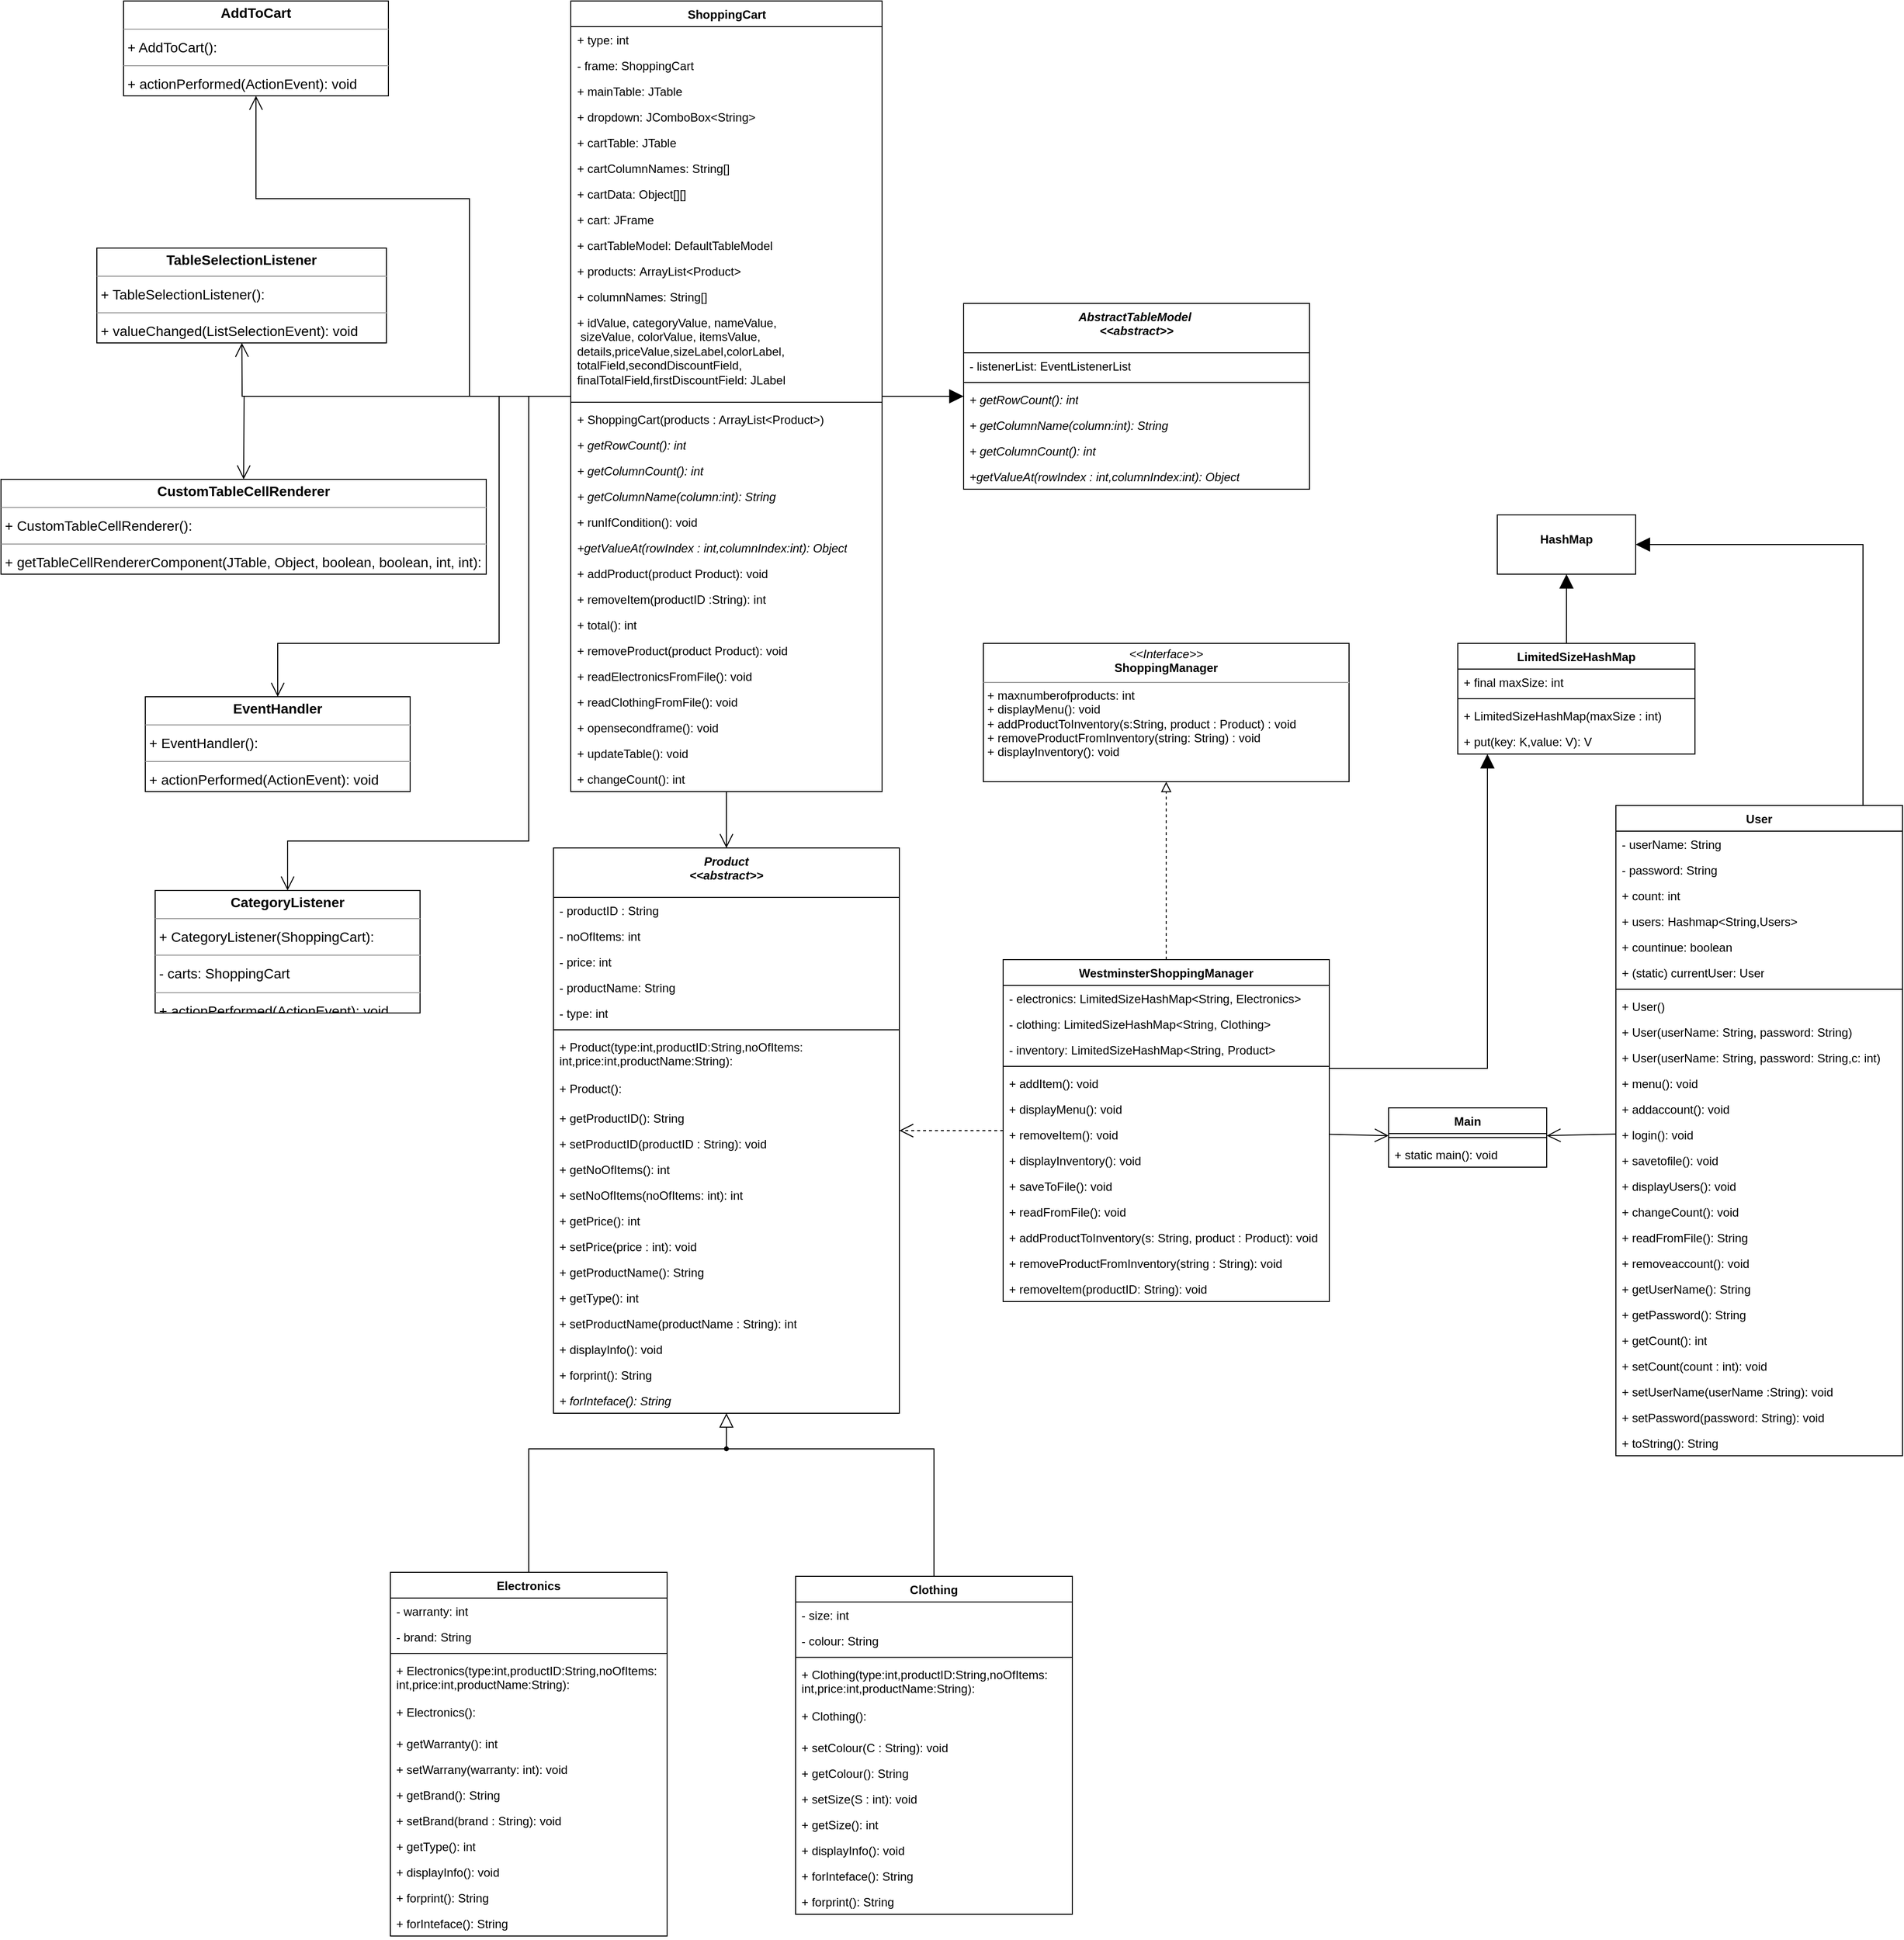 <mxfile version="22.0.3" type="device">
  <diagram name="Page-1" id="oLZ_PZUuTquEGOA1xpNw">
    <mxGraphModel dx="1912" dy="2825" grid="1" gridSize="10" guides="1" tooltips="1" connect="1" arrows="1" fold="1" page="1" pageScale="1" pageWidth="850" pageHeight="1100" math="0" shadow="0">
      <root>
        <mxCell id="0" />
        <mxCell id="1" parent="0" />
        <mxCell id="Nt7sSj6Lw27yzllmTdH0-1" value="Product&lt;br&gt;&amp;lt;&amp;lt;abstract&amp;gt;&amp;gt;" style="swimlane;fontStyle=3;align=center;verticalAlign=top;childLayout=stackLayout;horizontal=1;startSize=50;horizontalStack=0;resizeParent=1;resizeParentMax=0;resizeLast=0;collapsible=1;marginBottom=0;whiteSpace=wrap;html=1;" parent="1" vertex="1">
          <mxGeometry x="285" y="-273" width="350" height="572" as="geometry" />
        </mxCell>
        <mxCell id="Nt7sSj6Lw27yzllmTdH0-2" value="- productID : String" style="text;strokeColor=none;fillColor=none;align=left;verticalAlign=top;spacingLeft=4;spacingRight=4;overflow=hidden;rotatable=0;points=[[0,0.5],[1,0.5]];portConstraint=eastwest;whiteSpace=wrap;html=1;fontStyle=0" parent="Nt7sSj6Lw27yzllmTdH0-1" vertex="1">
          <mxGeometry y="50" width="350" height="26" as="geometry" />
        </mxCell>
        <mxCell id="Nt7sSj6Lw27yzllmTdH0-19" value="- noOfItems: int" style="text;strokeColor=none;fillColor=none;align=left;verticalAlign=top;spacingLeft=4;spacingRight=4;overflow=hidden;rotatable=0;points=[[0,0.5],[1,0.5]];portConstraint=eastwest;whiteSpace=wrap;html=1;" parent="Nt7sSj6Lw27yzllmTdH0-1" vertex="1">
          <mxGeometry y="76" width="350" height="26" as="geometry" />
        </mxCell>
        <mxCell id="Nt7sSj6Lw27yzllmTdH0-17" value="- price: int" style="text;strokeColor=none;fillColor=none;align=left;verticalAlign=top;spacingLeft=4;spacingRight=4;overflow=hidden;rotatable=0;points=[[0,0.5],[1,0.5]];portConstraint=eastwest;whiteSpace=wrap;html=1;" parent="Nt7sSj6Lw27yzllmTdH0-1" vertex="1">
          <mxGeometry y="102" width="350" height="26" as="geometry" />
        </mxCell>
        <mxCell id="Nt7sSj6Lw27yzllmTdH0-18" value="- productName: String" style="text;strokeColor=none;fillColor=none;align=left;verticalAlign=top;spacingLeft=4;spacingRight=4;overflow=hidden;rotatable=0;points=[[0,0.5],[1,0.5]];portConstraint=eastwest;whiteSpace=wrap;html=1;" parent="Nt7sSj6Lw27yzllmTdH0-1" vertex="1">
          <mxGeometry y="128" width="350" height="26" as="geometry" />
        </mxCell>
        <mxCell id="ggT5V-f2q7jS9l_sNT-P-1" value="- type: int" style="text;strokeColor=none;fillColor=none;align=left;verticalAlign=top;spacingLeft=4;spacingRight=4;overflow=hidden;rotatable=0;points=[[0,0.5],[1,0.5]];portConstraint=eastwest;whiteSpace=wrap;html=1;" parent="Nt7sSj6Lw27yzllmTdH0-1" vertex="1">
          <mxGeometry y="154" width="350" height="26" as="geometry" />
        </mxCell>
        <mxCell id="Nt7sSj6Lw27yzllmTdH0-3" value="" style="line;strokeWidth=1;fillColor=none;align=left;verticalAlign=middle;spacingTop=-1;spacingLeft=3;spacingRight=3;rotatable=0;labelPosition=right;points=[];portConstraint=eastwest;strokeColor=inherit;fontStyle=2" parent="Nt7sSj6Lw27yzllmTdH0-1" vertex="1">
          <mxGeometry y="180" width="350" height="8" as="geometry" />
        </mxCell>
        <mxCell id="ggT5V-f2q7jS9l_sNT-P-23" value="+&amp;nbsp;Product(type:int,productID:String,noOfItems: int,price:int,productName:String&lt;span style=&quot;background-color: initial;&quot;&gt;):&amp;nbsp;&lt;/span&gt;" style="text;strokeColor=none;fillColor=none;align=left;verticalAlign=top;spacingLeft=4;spacingRight=4;overflow=hidden;rotatable=0;points=[[0,0.5],[1,0.5]];portConstraint=eastwest;whiteSpace=wrap;html=1;fontStyle=0" parent="Nt7sSj6Lw27yzllmTdH0-1" vertex="1">
          <mxGeometry y="188" width="350" height="42" as="geometry" />
        </mxCell>
        <mxCell id="ggT5V-f2q7jS9l_sNT-P-24" value="+&amp;nbsp;Product(&lt;span style=&quot;background-color: initial;&quot;&gt;):&lt;/span&gt;" style="text;strokeColor=none;fillColor=none;align=left;verticalAlign=top;spacingLeft=4;spacingRight=4;overflow=hidden;rotatable=0;points=[[0,0.5],[1,0.5]];portConstraint=eastwest;whiteSpace=wrap;html=1;fontStyle=0" parent="Nt7sSj6Lw27yzllmTdH0-1" vertex="1">
          <mxGeometry y="230" width="350" height="30" as="geometry" />
        </mxCell>
        <mxCell id="Nt7sSj6Lw27yzllmTdH0-4" value="+&amp;nbsp;getProductID&lt;span style=&quot;background-color: initial;&quot;&gt;(): String&lt;/span&gt;" style="text;strokeColor=none;fillColor=none;align=left;verticalAlign=top;spacingLeft=4;spacingRight=4;overflow=hidden;rotatable=0;points=[[0,0.5],[1,0.5]];portConstraint=eastwest;whiteSpace=wrap;html=1;fontStyle=0" parent="Nt7sSj6Lw27yzllmTdH0-1" vertex="1">
          <mxGeometry y="260" width="350" height="26" as="geometry" />
        </mxCell>
        <mxCell id="ggT5V-f2q7jS9l_sNT-P-5" value="+&amp;nbsp;setProductID&lt;span style=&quot;background-color: initial;&quot;&gt;(productID : String): void&lt;/span&gt;" style="text;strokeColor=none;fillColor=none;align=left;verticalAlign=top;spacingLeft=4;spacingRight=4;overflow=hidden;rotatable=0;points=[[0,0.5],[1,0.5]];portConstraint=eastwest;whiteSpace=wrap;html=1;fontStyle=0" parent="Nt7sSj6Lw27yzllmTdH0-1" vertex="1">
          <mxGeometry y="286" width="350" height="26" as="geometry" />
        </mxCell>
        <mxCell id="ggT5V-f2q7jS9l_sNT-P-2" value="+&amp;nbsp;getNoOfItems&lt;span style=&quot;background-color: initial;&quot;&gt;(): int&lt;/span&gt;" style="text;strokeColor=none;fillColor=none;align=left;verticalAlign=top;spacingLeft=4;spacingRight=4;overflow=hidden;rotatable=0;points=[[0,0.5],[1,0.5]];portConstraint=eastwest;whiteSpace=wrap;html=1;fontStyle=0" parent="Nt7sSj6Lw27yzllmTdH0-1" vertex="1">
          <mxGeometry y="312" width="350" height="26" as="geometry" />
        </mxCell>
        <mxCell id="ggT5V-f2q7jS9l_sNT-P-4" value="+&amp;nbsp;setNoOfItems&lt;span style=&quot;background-color: initial;&quot;&gt;(noOfItems: int): int&lt;/span&gt;" style="text;strokeColor=none;fillColor=none;align=left;verticalAlign=top;spacingLeft=4;spacingRight=4;overflow=hidden;rotatable=0;points=[[0,0.5],[1,0.5]];portConstraint=eastwest;whiteSpace=wrap;html=1;fontStyle=0" parent="Nt7sSj6Lw27yzllmTdH0-1" vertex="1">
          <mxGeometry y="338" width="350" height="26" as="geometry" />
        </mxCell>
        <mxCell id="ggT5V-f2q7jS9l_sNT-P-3" value="+&amp;nbsp;getPrice&lt;span style=&quot;background-color: initial;&quot;&gt;(): int&lt;/span&gt;" style="text;strokeColor=none;fillColor=none;align=left;verticalAlign=top;spacingLeft=4;spacingRight=4;overflow=hidden;rotatable=0;points=[[0,0.5],[1,0.5]];portConstraint=eastwest;whiteSpace=wrap;html=1;fontStyle=0" parent="Nt7sSj6Lw27yzllmTdH0-1" vertex="1">
          <mxGeometry y="364" width="350" height="26" as="geometry" />
        </mxCell>
        <mxCell id="ggT5V-f2q7jS9l_sNT-P-6" value="+&amp;nbsp;setPrice&lt;span style=&quot;background-color: initial;&quot;&gt;(price : int): void&lt;/span&gt;" style="text;strokeColor=none;fillColor=none;align=left;verticalAlign=top;spacingLeft=4;spacingRight=4;overflow=hidden;rotatable=0;points=[[0,0.5],[1,0.5]];portConstraint=eastwest;whiteSpace=wrap;html=1;fontStyle=0" parent="Nt7sSj6Lw27yzllmTdH0-1" vertex="1">
          <mxGeometry y="390" width="350" height="26" as="geometry" />
        </mxCell>
        <mxCell id="ggT5V-f2q7jS9l_sNT-P-8" value="+&amp;nbsp;getProductName&lt;span style=&quot;background-color: initial;&quot;&gt;(): String&lt;/span&gt;" style="text;strokeColor=none;fillColor=none;align=left;verticalAlign=top;spacingLeft=4;spacingRight=4;overflow=hidden;rotatable=0;points=[[0,0.5],[1,0.5]];portConstraint=eastwest;whiteSpace=wrap;html=1;fontStyle=0" parent="Nt7sSj6Lw27yzllmTdH0-1" vertex="1">
          <mxGeometry y="416" width="350" height="26" as="geometry" />
        </mxCell>
        <mxCell id="ggT5V-f2q7jS9l_sNT-P-7" value="+&amp;nbsp;getType&lt;span style=&quot;background-color: initial;&quot;&gt;(): int&lt;/span&gt;" style="text;strokeColor=none;fillColor=none;align=left;verticalAlign=top;spacingLeft=4;spacingRight=4;overflow=hidden;rotatable=0;points=[[0,0.5],[1,0.5]];portConstraint=eastwest;whiteSpace=wrap;html=1;fontStyle=0" parent="Nt7sSj6Lw27yzllmTdH0-1" vertex="1">
          <mxGeometry y="442" width="350" height="26" as="geometry" />
        </mxCell>
        <mxCell id="ggT5V-f2q7jS9l_sNT-P-9" value="+&amp;nbsp;setProductName&lt;span style=&quot;background-color: initial;&quot;&gt;(productName : String): int&lt;/span&gt;" style="text;strokeColor=none;fillColor=none;align=left;verticalAlign=top;spacingLeft=4;spacingRight=4;overflow=hidden;rotatable=0;points=[[0,0.5],[1,0.5]];portConstraint=eastwest;whiteSpace=wrap;html=1;fontStyle=0" parent="Nt7sSj6Lw27yzllmTdH0-1" vertex="1">
          <mxGeometry y="468" width="350" height="26" as="geometry" />
        </mxCell>
        <mxCell id="ggT5V-f2q7jS9l_sNT-P-10" value="+&amp;nbsp;displayInfo&lt;span style=&quot;background-color: initial;&quot;&gt;(): void&lt;/span&gt;" style="text;strokeColor=none;fillColor=none;align=left;verticalAlign=top;spacingLeft=4;spacingRight=4;overflow=hidden;rotatable=0;points=[[0,0.5],[1,0.5]];portConstraint=eastwest;whiteSpace=wrap;html=1;fontStyle=0" parent="Nt7sSj6Lw27yzllmTdH0-1" vertex="1">
          <mxGeometry y="494" width="350" height="26" as="geometry" />
        </mxCell>
        <mxCell id="ggT5V-f2q7jS9l_sNT-P-11" value="+&amp;nbsp;forprint&lt;span style=&quot;background-color: initial;&quot;&gt;(): String&lt;/span&gt;" style="text;strokeColor=none;fillColor=none;align=left;verticalAlign=top;spacingLeft=4;spacingRight=4;overflow=hidden;rotatable=0;points=[[0,0.5],[1,0.5]];portConstraint=eastwest;whiteSpace=wrap;html=1;fontStyle=0" parent="Nt7sSj6Lw27yzllmTdH0-1" vertex="1">
          <mxGeometry y="520" width="350" height="26" as="geometry" />
        </mxCell>
        <mxCell id="ggT5V-f2q7jS9l_sNT-P-15" value="+&amp;nbsp;forInteface&lt;span style=&quot;background-color: initial;&quot;&gt;(): String&lt;/span&gt;" style="text;strokeColor=none;fillColor=none;align=left;verticalAlign=top;spacingLeft=4;spacingRight=4;overflow=hidden;rotatable=0;points=[[0,0.5],[1,0.5]];portConstraint=eastwest;whiteSpace=wrap;html=1;fontStyle=2" parent="Nt7sSj6Lw27yzllmTdH0-1" vertex="1">
          <mxGeometry y="546" width="350" height="26" as="geometry" />
        </mxCell>
        <mxCell id="Nt7sSj6Lw27yzllmTdH0-5" value="Electronics" style="swimlane;fontStyle=1;align=center;verticalAlign=top;childLayout=stackLayout;horizontal=1;startSize=26;horizontalStack=0;resizeParent=1;resizeParentMax=0;resizeLast=0;collapsible=1;marginBottom=0;whiteSpace=wrap;html=1;" parent="1" vertex="1">
          <mxGeometry x="120" y="460" width="280" height="368" as="geometry" />
        </mxCell>
        <mxCell id="Nt7sSj6Lw27yzllmTdH0-20" value="- warranty: int" style="text;strokeColor=none;fillColor=none;align=left;verticalAlign=top;spacingLeft=4;spacingRight=4;overflow=hidden;rotatable=0;points=[[0,0.5],[1,0.5]];portConstraint=eastwest;whiteSpace=wrap;html=1;" parent="Nt7sSj6Lw27yzllmTdH0-5" vertex="1">
          <mxGeometry y="26" width="280" height="26" as="geometry" />
        </mxCell>
        <mxCell id="Nt7sSj6Lw27yzllmTdH0-6" value="- brand: String" style="text;strokeColor=none;fillColor=none;align=left;verticalAlign=top;spacingLeft=4;spacingRight=4;overflow=hidden;rotatable=0;points=[[0,0.5],[1,0.5]];portConstraint=eastwest;whiteSpace=wrap;html=1;" parent="Nt7sSj6Lw27yzllmTdH0-5" vertex="1">
          <mxGeometry y="52" width="280" height="26" as="geometry" />
        </mxCell>
        <mxCell id="Nt7sSj6Lw27yzllmTdH0-7" value="" style="line;strokeWidth=1;fillColor=none;align=left;verticalAlign=middle;spacingTop=-1;spacingLeft=3;spacingRight=3;rotatable=0;labelPosition=right;points=[];portConstraint=eastwest;strokeColor=inherit;" parent="Nt7sSj6Lw27yzllmTdH0-5" vertex="1">
          <mxGeometry y="78" width="280" height="8" as="geometry" />
        </mxCell>
        <mxCell id="ggT5V-f2q7jS9l_sNT-P-25" value="+ Electronics(type:int,productID:String,noOfItems: int,price:int,productName:String&lt;span style=&quot;background-color: initial;&quot;&gt;):&amp;nbsp;&lt;/span&gt;" style="text;strokeColor=none;fillColor=none;align=left;verticalAlign=top;spacingLeft=4;spacingRight=4;overflow=hidden;rotatable=0;points=[[0,0.5],[1,0.5]];portConstraint=eastwest;whiteSpace=wrap;html=1;fontStyle=0" parent="Nt7sSj6Lw27yzllmTdH0-5" vertex="1">
          <mxGeometry y="86" width="280" height="42" as="geometry" />
        </mxCell>
        <mxCell id="ggT5V-f2q7jS9l_sNT-P-26" value="+ Electronics(&lt;span style=&quot;background-color: initial;&quot;&gt;):&amp;nbsp;&lt;/span&gt;" style="text;strokeColor=none;fillColor=none;align=left;verticalAlign=top;spacingLeft=4;spacingRight=4;overflow=hidden;rotatable=0;points=[[0,0.5],[1,0.5]];portConstraint=eastwest;whiteSpace=wrap;html=1;fontStyle=0" parent="Nt7sSj6Lw27yzllmTdH0-5" vertex="1">
          <mxGeometry y="128" width="280" height="32" as="geometry" />
        </mxCell>
        <mxCell id="Nt7sSj6Lw27yzllmTdH0-8" value="+ getWarranty(): int" style="text;strokeColor=none;fillColor=none;align=left;verticalAlign=top;spacingLeft=4;spacingRight=4;overflow=hidden;rotatable=0;points=[[0,0.5],[1,0.5]];portConstraint=eastwest;whiteSpace=wrap;html=1;" parent="Nt7sSj6Lw27yzllmTdH0-5" vertex="1">
          <mxGeometry y="160" width="280" height="26" as="geometry" />
        </mxCell>
        <mxCell id="Nt7sSj6Lw27yzllmTdH0-22" value="+ setWarrany(warranty&lt;span style=&quot;background-color: initial;&quot;&gt;: int): void&lt;/span&gt;" style="text;strokeColor=none;fillColor=none;align=left;verticalAlign=top;spacingLeft=4;spacingRight=4;overflow=hidden;rotatable=0;points=[[0,0.5],[1,0.5]];portConstraint=eastwest;whiteSpace=wrap;html=1;" parent="Nt7sSj6Lw27yzllmTdH0-5" vertex="1">
          <mxGeometry y="186" width="280" height="26" as="geometry" />
        </mxCell>
        <mxCell id="Nt7sSj6Lw27yzllmTdH0-23" value="+ getBrand(): String" style="text;strokeColor=none;fillColor=none;align=left;verticalAlign=top;spacingLeft=4;spacingRight=4;overflow=hidden;rotatable=0;points=[[0,0.5],[1,0.5]];portConstraint=eastwest;whiteSpace=wrap;html=1;" parent="Nt7sSj6Lw27yzllmTdH0-5" vertex="1">
          <mxGeometry y="212" width="280" height="26" as="geometry" />
        </mxCell>
        <mxCell id="Nt7sSj6Lw27yzllmTdH0-21" value="+ setBrand(brand&lt;span style=&quot;background-color: initial;&quot;&gt;&amp;nbsp;: String): void&lt;/span&gt;" style="text;strokeColor=none;fillColor=none;align=left;verticalAlign=top;spacingLeft=4;spacingRight=4;overflow=hidden;rotatable=0;points=[[0,0.5],[1,0.5]];portConstraint=eastwest;whiteSpace=wrap;html=1;" parent="Nt7sSj6Lw27yzllmTdH0-5" vertex="1">
          <mxGeometry y="238" width="280" height="26" as="geometry" />
        </mxCell>
        <mxCell id="ggT5V-f2q7jS9l_sNT-P-16" value="+&amp;nbsp;getType&lt;span style=&quot;background-color: initial;&quot;&gt;(&lt;/span&gt;&lt;span style=&quot;background-color: initial;&quot;&gt;): int&lt;/span&gt;" style="text;strokeColor=none;fillColor=none;align=left;verticalAlign=top;spacingLeft=4;spacingRight=4;overflow=hidden;rotatable=0;points=[[0,0.5],[1,0.5]];portConstraint=eastwest;whiteSpace=wrap;html=1;" parent="Nt7sSj6Lw27yzllmTdH0-5" vertex="1">
          <mxGeometry y="264" width="280" height="26" as="geometry" />
        </mxCell>
        <mxCell id="ggT5V-f2q7jS9l_sNT-P-18" value="+&amp;nbsp;displayInfo&lt;span style=&quot;background-color: initial;&quot;&gt;(&lt;/span&gt;&lt;span style=&quot;background-color: initial;&quot;&gt;): void&lt;/span&gt;" style="text;strokeColor=none;fillColor=none;align=left;verticalAlign=top;spacingLeft=4;spacingRight=4;overflow=hidden;rotatable=0;points=[[0,0.5],[1,0.5]];portConstraint=eastwest;whiteSpace=wrap;html=1;" parent="Nt7sSj6Lw27yzllmTdH0-5" vertex="1">
          <mxGeometry y="290" width="280" height="26" as="geometry" />
        </mxCell>
        <mxCell id="ggT5V-f2q7jS9l_sNT-P-17" value="+&amp;nbsp;forprint&lt;span style=&quot;background-color: initial;&quot;&gt;(&lt;/span&gt;&lt;span style=&quot;background-color: initial;&quot;&gt;): String&lt;/span&gt;" style="text;strokeColor=none;fillColor=none;align=left;verticalAlign=top;spacingLeft=4;spacingRight=4;overflow=hidden;rotatable=0;points=[[0,0.5],[1,0.5]];portConstraint=eastwest;whiteSpace=wrap;html=1;" parent="Nt7sSj6Lw27yzllmTdH0-5" vertex="1">
          <mxGeometry y="316" width="280" height="26" as="geometry" />
        </mxCell>
        <mxCell id="ggT5V-f2q7jS9l_sNT-P-19" value="+&amp;nbsp;forInteface&lt;span style=&quot;background-color: initial;&quot;&gt;(&lt;/span&gt;&lt;span style=&quot;background-color: initial;&quot;&gt;): String&lt;/span&gt;" style="text;strokeColor=none;fillColor=none;align=left;verticalAlign=top;spacingLeft=4;spacingRight=4;overflow=hidden;rotatable=0;points=[[0,0.5],[1,0.5]];portConstraint=eastwest;whiteSpace=wrap;html=1;" parent="Nt7sSj6Lw27yzllmTdH0-5" vertex="1">
          <mxGeometry y="342" width="280" height="26" as="geometry" />
        </mxCell>
        <mxCell id="Nt7sSj6Lw27yzllmTdH0-9" value="Clothing" style="swimlane;fontStyle=1;align=center;verticalAlign=top;childLayout=stackLayout;horizontal=1;startSize=26;horizontalStack=0;resizeParent=1;resizeParentMax=0;resizeLast=0;collapsible=1;marginBottom=0;whiteSpace=wrap;html=1;" parent="1" vertex="1">
          <mxGeometry x="530" y="464" width="280" height="342" as="geometry" />
        </mxCell>
        <mxCell id="Nt7sSj6Lw27yzllmTdH0-10" value="- size: int" style="text;strokeColor=none;fillColor=none;align=left;verticalAlign=top;spacingLeft=4;spacingRight=4;overflow=hidden;rotatable=0;points=[[0,0.5],[1,0.5]];portConstraint=eastwest;whiteSpace=wrap;html=1;" parent="Nt7sSj6Lw27yzllmTdH0-9" vertex="1">
          <mxGeometry y="26" width="280" height="26" as="geometry" />
        </mxCell>
        <mxCell id="Nt7sSj6Lw27yzllmTdH0-24" value="- colour: String" style="text;strokeColor=none;fillColor=none;align=left;verticalAlign=top;spacingLeft=4;spacingRight=4;overflow=hidden;rotatable=0;points=[[0,0.5],[1,0.5]];portConstraint=eastwest;whiteSpace=wrap;html=1;" parent="Nt7sSj6Lw27yzllmTdH0-9" vertex="1">
          <mxGeometry y="52" width="280" height="26" as="geometry" />
        </mxCell>
        <mxCell id="Nt7sSj6Lw27yzllmTdH0-11" value="" style="line;strokeWidth=1;fillColor=none;align=left;verticalAlign=middle;spacingTop=-1;spacingLeft=3;spacingRight=3;rotatable=0;labelPosition=right;points=[];portConstraint=eastwest;strokeColor=inherit;" parent="Nt7sSj6Lw27yzllmTdH0-9" vertex="1">
          <mxGeometry y="78" width="280" height="8" as="geometry" />
        </mxCell>
        <mxCell id="ggT5V-f2q7jS9l_sNT-P-27" value="+ Clothing(type:int,productID:String,noOfItems: int,price:int,productName:String&lt;span style=&quot;background-color: initial;&quot;&gt;):&amp;nbsp;&lt;/span&gt;" style="text;strokeColor=none;fillColor=none;align=left;verticalAlign=top;spacingLeft=4;spacingRight=4;overflow=hidden;rotatable=0;points=[[0,0.5],[1,0.5]];portConstraint=eastwest;whiteSpace=wrap;html=1;fontStyle=0" parent="Nt7sSj6Lw27yzllmTdH0-9" vertex="1">
          <mxGeometry y="86" width="280" height="42" as="geometry" />
        </mxCell>
        <mxCell id="ggT5V-f2q7jS9l_sNT-P-28" value="+ Clothing(&lt;span style=&quot;background-color: initial;&quot;&gt;):&amp;nbsp;&lt;/span&gt;" style="text;strokeColor=none;fillColor=none;align=left;verticalAlign=top;spacingLeft=4;spacingRight=4;overflow=hidden;rotatable=0;points=[[0,0.5],[1,0.5]];portConstraint=eastwest;whiteSpace=wrap;html=1;fontStyle=0" parent="Nt7sSj6Lw27yzllmTdH0-9" vertex="1">
          <mxGeometry y="128" width="280" height="32" as="geometry" />
        </mxCell>
        <mxCell id="Nt7sSj6Lw27yzllmTdH0-28" value="+ setColour(C : String): void" style="text;strokeColor=none;fillColor=none;align=left;verticalAlign=top;spacingLeft=4;spacingRight=4;overflow=hidden;rotatable=0;points=[[0,0.5],[1,0.5]];portConstraint=eastwest;whiteSpace=wrap;html=1;" parent="Nt7sSj6Lw27yzllmTdH0-9" vertex="1">
          <mxGeometry y="160" width="280" height="26" as="geometry" />
        </mxCell>
        <mxCell id="Nt7sSj6Lw27yzllmTdH0-27" value="+ getColour(): String" style="text;strokeColor=none;fillColor=none;align=left;verticalAlign=top;spacingLeft=4;spacingRight=4;overflow=hidden;rotatable=0;points=[[0,0.5],[1,0.5]];portConstraint=eastwest;whiteSpace=wrap;html=1;" parent="Nt7sSj6Lw27yzllmTdH0-9" vertex="1">
          <mxGeometry y="186" width="280" height="26" as="geometry" />
        </mxCell>
        <mxCell id="Nt7sSj6Lw27yzllmTdH0-26" value="+ setSize(S : int): void" style="text;strokeColor=none;fillColor=none;align=left;verticalAlign=top;spacingLeft=4;spacingRight=4;overflow=hidden;rotatable=0;points=[[0,0.5],[1,0.5]];portConstraint=eastwest;whiteSpace=wrap;html=1;" parent="Nt7sSj6Lw27yzllmTdH0-9" vertex="1">
          <mxGeometry y="212" width="280" height="26" as="geometry" />
        </mxCell>
        <mxCell id="Nt7sSj6Lw27yzllmTdH0-25" value="+ getSize(): int" style="text;strokeColor=none;fillColor=none;align=left;verticalAlign=top;spacingLeft=4;spacingRight=4;overflow=hidden;rotatable=0;points=[[0,0.5],[1,0.5]];portConstraint=eastwest;whiteSpace=wrap;html=1;" parent="Nt7sSj6Lw27yzllmTdH0-9" vertex="1">
          <mxGeometry y="238" width="280" height="26" as="geometry" />
        </mxCell>
        <mxCell id="ggT5V-f2q7jS9l_sNT-P-20" value="+&amp;nbsp;displayInfo&lt;span style=&quot;background-color: initial;&quot;&gt;(&lt;/span&gt;&lt;span style=&quot;background-color: initial;&quot;&gt;): void&lt;/span&gt;" style="text;strokeColor=none;fillColor=none;align=left;verticalAlign=top;spacingLeft=4;spacingRight=4;overflow=hidden;rotatable=0;points=[[0,0.5],[1,0.5]];portConstraint=eastwest;whiteSpace=wrap;html=1;" parent="Nt7sSj6Lw27yzllmTdH0-9" vertex="1">
          <mxGeometry y="264" width="280" height="26" as="geometry" />
        </mxCell>
        <mxCell id="ggT5V-f2q7jS9l_sNT-P-22" value="+&amp;nbsp;forInteface&lt;span style=&quot;background-color: initial;&quot;&gt;(&lt;/span&gt;&lt;span style=&quot;background-color: initial;&quot;&gt;): String&lt;/span&gt;" style="text;strokeColor=none;fillColor=none;align=left;verticalAlign=top;spacingLeft=4;spacingRight=4;overflow=hidden;rotatable=0;points=[[0,0.5],[1,0.5]];portConstraint=eastwest;whiteSpace=wrap;html=1;" parent="Nt7sSj6Lw27yzllmTdH0-9" vertex="1">
          <mxGeometry y="290" width="280" height="26" as="geometry" />
        </mxCell>
        <mxCell id="ggT5V-f2q7jS9l_sNT-P-21" value="+&amp;nbsp;forprint&lt;span style=&quot;background-color: initial;&quot;&gt;(&lt;/span&gt;&lt;span style=&quot;background-color: initial;&quot;&gt;): String&lt;/span&gt;" style="text;strokeColor=none;fillColor=none;align=left;verticalAlign=top;spacingLeft=4;spacingRight=4;overflow=hidden;rotatable=0;points=[[0,0.5],[1,0.5]];portConstraint=eastwest;whiteSpace=wrap;html=1;" parent="Nt7sSj6Lw27yzllmTdH0-9" vertex="1">
          <mxGeometry y="316" width="280" height="26" as="geometry" />
        </mxCell>
        <mxCell id="Nt7sSj6Lw27yzllmTdH0-13" value="" style="verticalAlign=bottom;html=1;ellipse;fillColor=strokeColor;fontFamily=Helvetica;fontSize=11;fontColor=default;" parent="1" vertex="1">
          <mxGeometry x="458" y="333" width="4" height="4" as="geometry" />
        </mxCell>
        <mxCell id="Nt7sSj6Lw27yzllmTdH0-14" value="" style="edgeStyle=elbowEdgeStyle;html=1;endSize=12;endArrow=block;endFill=0;elbow=horizontal;rounded=0;labelBackgroundColor=default;fontFamily=Helvetica;fontSize=11;fontColor=default;shape=connector;entryX=0.5;entryY=1;entryDx=0;entryDy=0;" parent="1" source="Nt7sSj6Lw27yzllmTdH0-13" target="Nt7sSj6Lw27yzllmTdH0-1" edge="1">
          <mxGeometry x="1" relative="1" as="geometry">
            <mxPoint x="460" y="310" as="targetPoint" />
          </mxGeometry>
        </mxCell>
        <mxCell id="Nt7sSj6Lw27yzllmTdH0-15" value="" style="edgeStyle=elbowEdgeStyle;html=1;elbow=vertical;verticalAlign=bottom;endArrow=none;rounded=0;labelBackgroundColor=default;fontFamily=Helvetica;fontSize=11;fontColor=default;startSize=14;shape=connector;entryX=0.5;entryY=0;entryDx=0;entryDy=0;" parent="1" source="Nt7sSj6Lw27yzllmTdH0-13" target="Nt7sSj6Lw27yzllmTdH0-9" edge="1">
          <mxGeometry x="1" relative="1" as="geometry">
            <mxPoint x="530" y="360" as="targetPoint" />
            <Array as="points">
              <mxPoint x="500" y="335" />
            </Array>
          </mxGeometry>
        </mxCell>
        <mxCell id="Nt7sSj6Lw27yzllmTdH0-16" value="" style="edgeStyle=elbowEdgeStyle;html=1;elbow=vertical;verticalAlign=bottom;endArrow=none;rounded=0;labelBackgroundColor=default;fontFamily=Helvetica;fontSize=11;fontColor=default;startSize=14;shape=connector;entryX=0.5;entryY=0;entryDx=0;entryDy=0;" parent="1" source="Nt7sSj6Lw27yzllmTdH0-13" target="Nt7sSj6Lw27yzllmTdH0-5" edge="1">
          <mxGeometry x="1" relative="1" as="geometry">
            <mxPoint x="390" y="360" as="targetPoint" />
            <Array as="points">
              <mxPoint x="420" y="335" />
            </Array>
          </mxGeometry>
        </mxCell>
        <mxCell id="Nt7sSj6Lw27yzllmTdH0-29" value="ShoppingCart" style="swimlane;fontStyle=1;align=center;verticalAlign=top;childLayout=stackLayout;horizontal=1;startSize=26;horizontalStack=0;resizeParent=1;resizeParentMax=0;resizeLast=0;collapsible=1;marginBottom=0;whiteSpace=wrap;html=1;" parent="1" vertex="1">
          <mxGeometry x="302.5" y="-1130" width="315" height="800" as="geometry" />
        </mxCell>
        <mxCell id="Nt7sSj6Lw27yzllmTdH0-30" value="+ type: int" style="text;strokeColor=none;fillColor=none;align=left;verticalAlign=top;spacingLeft=4;spacingRight=4;overflow=hidden;rotatable=0;points=[[0,0.5],[1,0.5]];portConstraint=eastwest;whiteSpace=wrap;html=1;" parent="Nt7sSj6Lw27yzllmTdH0-29" vertex="1">
          <mxGeometry y="26" width="315" height="26" as="geometry" />
        </mxCell>
        <mxCell id="mMYUhBpm4ASBctAMwPJG-8" value="- frame:&amp;nbsp;ShoppingCart" style="text;strokeColor=none;fillColor=none;align=left;verticalAlign=top;spacingLeft=4;spacingRight=4;overflow=hidden;rotatable=0;points=[[0,0.5],[1,0.5]];portConstraint=eastwest;whiteSpace=wrap;html=1;" parent="Nt7sSj6Lw27yzllmTdH0-29" vertex="1">
          <mxGeometry y="52" width="315" height="26" as="geometry" />
        </mxCell>
        <mxCell id="mMYUhBpm4ASBctAMwPJG-11" value="+ mainTable:&amp;nbsp;JTable" style="text;strokeColor=none;fillColor=none;align=left;verticalAlign=top;spacingLeft=4;spacingRight=4;overflow=hidden;rotatable=0;points=[[0,0.5],[1,0.5]];portConstraint=eastwest;whiteSpace=wrap;html=1;" parent="Nt7sSj6Lw27yzllmTdH0-29" vertex="1">
          <mxGeometry y="78" width="315" height="26" as="geometry" />
        </mxCell>
        <mxCell id="mMYUhBpm4ASBctAMwPJG-10" value="+ dropdown:&amp;nbsp;JComboBox&amp;lt;String&amp;gt;" style="text;strokeColor=none;fillColor=none;align=left;verticalAlign=top;spacingLeft=4;spacingRight=4;overflow=hidden;rotatable=0;points=[[0,0.5],[1,0.5]];portConstraint=eastwest;whiteSpace=wrap;html=1;" parent="Nt7sSj6Lw27yzllmTdH0-29" vertex="1">
          <mxGeometry y="104" width="315" height="26" as="geometry" />
        </mxCell>
        <mxCell id="mMYUhBpm4ASBctAMwPJG-9" value="+ cartTable: JTable" style="text;strokeColor=none;fillColor=none;align=left;verticalAlign=top;spacingLeft=4;spacingRight=4;overflow=hidden;rotatable=0;points=[[0,0.5],[1,0.5]];portConstraint=eastwest;whiteSpace=wrap;html=1;" parent="Nt7sSj6Lw27yzllmTdH0-29" vertex="1">
          <mxGeometry y="130" width="315" height="26" as="geometry" />
        </mxCell>
        <mxCell id="mMYUhBpm4ASBctAMwPJG-13" value="+ cartColumnNames: String[]" style="text;strokeColor=none;fillColor=none;align=left;verticalAlign=top;spacingLeft=4;spacingRight=4;overflow=hidden;rotatable=0;points=[[0,0.5],[1,0.5]];portConstraint=eastwest;whiteSpace=wrap;html=1;" parent="Nt7sSj6Lw27yzllmTdH0-29" vertex="1">
          <mxGeometry y="156" width="315" height="26" as="geometry" />
        </mxCell>
        <mxCell id="mMYUhBpm4ASBctAMwPJG-12" value="+ cartData:&amp;nbsp;Object[][]" style="text;strokeColor=none;fillColor=none;align=left;verticalAlign=top;spacingLeft=4;spacingRight=4;overflow=hidden;rotatable=0;points=[[0,0.5],[1,0.5]];portConstraint=eastwest;whiteSpace=wrap;html=1;" parent="Nt7sSj6Lw27yzllmTdH0-29" vertex="1">
          <mxGeometry y="182" width="315" height="26" as="geometry" />
        </mxCell>
        <mxCell id="mMYUhBpm4ASBctAMwPJG-18" value="+ cart:&amp;nbsp;JFrame" style="text;strokeColor=none;fillColor=none;align=left;verticalAlign=top;spacingLeft=4;spacingRight=4;overflow=hidden;rotatable=0;points=[[0,0.5],[1,0.5]];portConstraint=eastwest;whiteSpace=wrap;html=1;" parent="Nt7sSj6Lw27yzllmTdH0-29" vertex="1">
          <mxGeometry y="208" width="315" height="26" as="geometry" />
        </mxCell>
        <mxCell id="mMYUhBpm4ASBctAMwPJG-17" value="+ cartTableModel:&amp;nbsp;DefaultTableModel" style="text;strokeColor=none;fillColor=none;align=left;verticalAlign=top;spacingLeft=4;spacingRight=4;overflow=hidden;rotatable=0;points=[[0,0.5],[1,0.5]];portConstraint=eastwest;whiteSpace=wrap;html=1;" parent="Nt7sSj6Lw27yzllmTdH0-29" vertex="1">
          <mxGeometry y="234" width="315" height="26" as="geometry" />
        </mxCell>
        <mxCell id="mMYUhBpm4ASBctAMwPJG-16" value="+ products:&amp;nbsp;ArrayList&amp;lt;Product&amp;gt;" style="text;strokeColor=none;fillColor=none;align=left;verticalAlign=top;spacingLeft=4;spacingRight=4;overflow=hidden;rotatable=0;points=[[0,0.5],[1,0.5]];portConstraint=eastwest;whiteSpace=wrap;html=1;" parent="Nt7sSj6Lw27yzllmTdH0-29" vertex="1">
          <mxGeometry y="260" width="315" height="26" as="geometry" />
        </mxCell>
        <mxCell id="mMYUhBpm4ASBctAMwPJG-15" value="+ columnNames: String[]" style="text;strokeColor=none;fillColor=none;align=left;verticalAlign=top;spacingLeft=4;spacingRight=4;overflow=hidden;rotatable=0;points=[[0,0.5],[1,0.5]];portConstraint=eastwest;whiteSpace=wrap;html=1;" parent="Nt7sSj6Lw27yzllmTdH0-29" vertex="1">
          <mxGeometry y="286" width="315" height="26" as="geometry" />
        </mxCell>
        <mxCell id="mMYUhBpm4ASBctAMwPJG-14" value="+ idValue, categoryValue, nameValue,&lt;br&gt;&amp;nbsp;sizeValue, colorValue, itemsValue, details,priceValue,sizeLabel,colorLabel,&lt;br&gt;totalField,secondDiscountField,&lt;br&gt;finalTotalField,firstDiscountField:&amp;nbsp;JLabel" style="text;strokeColor=none;fillColor=none;align=left;verticalAlign=top;spacingLeft=4;spacingRight=4;overflow=hidden;rotatable=0;points=[[0,0.5],[1,0.5]];portConstraint=eastwest;whiteSpace=wrap;html=1;" parent="Nt7sSj6Lw27yzllmTdH0-29" vertex="1">
          <mxGeometry y="312" width="315" height="90" as="geometry" />
        </mxCell>
        <mxCell id="Nt7sSj6Lw27yzllmTdH0-31" value="" style="line;strokeWidth=1;fillColor=none;align=left;verticalAlign=middle;spacingTop=-1;spacingLeft=3;spacingRight=3;rotatable=0;labelPosition=right;points=[];portConstraint=eastwest;strokeColor=inherit;" parent="Nt7sSj6Lw27yzllmTdH0-29" vertex="1">
          <mxGeometry y="402" width="315" height="8" as="geometry" />
        </mxCell>
        <mxCell id="Nt7sSj6Lw27yzllmTdH0-32" value="+ ShoppingCart(products : ArrayList&amp;lt;Product&amp;gt;)" style="text;strokeColor=none;fillColor=none;align=left;verticalAlign=top;spacingLeft=4;spacingRight=4;overflow=hidden;rotatable=0;points=[[0,0.5],[1,0.5]];portConstraint=eastwest;whiteSpace=wrap;html=1;" parent="Nt7sSj6Lw27yzllmTdH0-29" vertex="1">
          <mxGeometry y="410" width="315" height="26" as="geometry" />
        </mxCell>
        <mxCell id="Nt7sSj6Lw27yzllmTdH0-45" value="&lt;i&gt;+ getRowCount(): int&lt;/i&gt;" style="text;strokeColor=none;fillColor=none;align=left;verticalAlign=top;spacingLeft=4;spacingRight=4;overflow=hidden;rotatable=0;points=[[0,0.5],[1,0.5]];portConstraint=eastwest;whiteSpace=wrap;html=1;" parent="Nt7sSj6Lw27yzllmTdH0-29" vertex="1">
          <mxGeometry y="436" width="315" height="26" as="geometry" />
        </mxCell>
        <mxCell id="Nt7sSj6Lw27yzllmTdH0-46" value="&lt;i&gt;+ getColumnCount(): int&lt;/i&gt;" style="text;strokeColor=none;fillColor=none;align=left;verticalAlign=top;spacingLeft=4;spacingRight=4;overflow=hidden;rotatable=0;points=[[0,0.5],[1,0.5]];portConstraint=eastwest;whiteSpace=wrap;html=1;" parent="Nt7sSj6Lw27yzllmTdH0-29" vertex="1">
          <mxGeometry y="462" width="315" height="26" as="geometry" />
        </mxCell>
        <mxCell id="mMYUhBpm4ASBctAMwPJG-21" value="&lt;i&gt;+ getColumnName(column:int): String&lt;/i&gt;" style="text;strokeColor=none;fillColor=none;align=left;verticalAlign=top;spacingLeft=4;spacingRight=4;overflow=hidden;rotatable=0;points=[[0,0.5],[1,0.5]];portConstraint=eastwest;whiteSpace=wrap;html=1;" parent="Nt7sSj6Lw27yzllmTdH0-29" vertex="1">
          <mxGeometry y="488" width="315" height="26" as="geometry" />
        </mxCell>
        <mxCell id="mMYUhBpm4ASBctAMwPJG-23" value="+ runIfCondition(): void" style="text;strokeColor=none;fillColor=none;align=left;verticalAlign=top;spacingLeft=4;spacingRight=4;overflow=hidden;rotatable=0;points=[[0,0.5],[1,0.5]];portConstraint=eastwest;whiteSpace=wrap;html=1;" parent="Nt7sSj6Lw27yzllmTdH0-29" vertex="1">
          <mxGeometry y="514" width="315" height="26" as="geometry" />
        </mxCell>
        <mxCell id="mMYUhBpm4ASBctAMwPJG-20" value="&lt;i&gt;+getValueAt(rowIndex : int,columnIndex:int):&amp;nbsp;Object&lt;/i&gt;" style="text;strokeColor=none;fillColor=none;align=left;verticalAlign=top;spacingLeft=4;spacingRight=4;overflow=hidden;rotatable=0;points=[[0,0.5],[1,0.5]];portConstraint=eastwest;whiteSpace=wrap;html=1;" parent="Nt7sSj6Lw27yzllmTdH0-29" vertex="1">
          <mxGeometry y="540" width="315" height="26" as="geometry" />
        </mxCell>
        <mxCell id="mMYUhBpm4ASBctAMwPJG-19" value="+ addProduct(product Product): void" style="text;strokeColor=none;fillColor=none;align=left;verticalAlign=top;spacingLeft=4;spacingRight=4;overflow=hidden;rotatable=0;points=[[0,0.5],[1,0.5]];portConstraint=eastwest;whiteSpace=wrap;html=1;" parent="Nt7sSj6Lw27yzllmTdH0-29" vertex="1">
          <mxGeometry y="566" width="315" height="26" as="geometry" />
        </mxCell>
        <mxCell id="mMYUhBpm4ASBctAMwPJG-26" value="+ removeItem(productID :String): int" style="text;strokeColor=none;fillColor=none;align=left;verticalAlign=top;spacingLeft=4;spacingRight=4;overflow=hidden;rotatable=0;points=[[0,0.5],[1,0.5]];portConstraint=eastwest;whiteSpace=wrap;html=1;" parent="Nt7sSj6Lw27yzllmTdH0-29" vertex="1">
          <mxGeometry y="592" width="315" height="26" as="geometry" />
        </mxCell>
        <mxCell id="mMYUhBpm4ASBctAMwPJG-24" value="+ total(): int" style="text;strokeColor=none;fillColor=none;align=left;verticalAlign=top;spacingLeft=4;spacingRight=4;overflow=hidden;rotatable=0;points=[[0,0.5],[1,0.5]];portConstraint=eastwest;whiteSpace=wrap;html=1;" parent="Nt7sSj6Lw27yzllmTdH0-29" vertex="1">
          <mxGeometry y="618" width="315" height="26" as="geometry" />
        </mxCell>
        <mxCell id="mMYUhBpm4ASBctAMwPJG-22" value="+ removeProduct(product Product): void" style="text;strokeColor=none;fillColor=none;align=left;verticalAlign=top;spacingLeft=4;spacingRight=4;overflow=hidden;rotatable=0;points=[[0,0.5],[1,0.5]];portConstraint=eastwest;whiteSpace=wrap;html=1;" parent="Nt7sSj6Lw27yzllmTdH0-29" vertex="1">
          <mxGeometry y="644" width="315" height="26" as="geometry" />
        </mxCell>
        <mxCell id="mMYUhBpm4ASBctAMwPJG-30" value="+ readElectronicsFromFile(): void" style="text;strokeColor=none;fillColor=none;align=left;verticalAlign=top;spacingLeft=4;spacingRight=4;overflow=hidden;rotatable=0;points=[[0,0.5],[1,0.5]];portConstraint=eastwest;whiteSpace=wrap;html=1;" parent="Nt7sSj6Lw27yzllmTdH0-29" vertex="1">
          <mxGeometry y="670" width="315" height="26" as="geometry" />
        </mxCell>
        <mxCell id="mMYUhBpm4ASBctAMwPJG-29" value="+ readClothingFromFile(): void" style="text;strokeColor=none;fillColor=none;align=left;verticalAlign=top;spacingLeft=4;spacingRight=4;overflow=hidden;rotatable=0;points=[[0,0.5],[1,0.5]];portConstraint=eastwest;whiteSpace=wrap;html=1;" parent="Nt7sSj6Lw27yzllmTdH0-29" vertex="1">
          <mxGeometry y="696" width="315" height="26" as="geometry" />
        </mxCell>
        <mxCell id="mMYUhBpm4ASBctAMwPJG-28" value="+ opensecondframe(): void" style="text;strokeColor=none;fillColor=none;align=left;verticalAlign=top;spacingLeft=4;spacingRight=4;overflow=hidden;rotatable=0;points=[[0,0.5],[1,0.5]];portConstraint=eastwest;whiteSpace=wrap;html=1;" parent="Nt7sSj6Lw27yzllmTdH0-29" vertex="1">
          <mxGeometry y="722" width="315" height="26" as="geometry" />
        </mxCell>
        <mxCell id="mMYUhBpm4ASBctAMwPJG-25" value="+ updateTable(): void" style="text;strokeColor=none;fillColor=none;align=left;verticalAlign=top;spacingLeft=4;spacingRight=4;overflow=hidden;rotatable=0;points=[[0,0.5],[1,0.5]];portConstraint=eastwest;whiteSpace=wrap;html=1;" parent="Nt7sSj6Lw27yzllmTdH0-29" vertex="1">
          <mxGeometry y="748" width="315" height="26" as="geometry" />
        </mxCell>
        <mxCell id="mMYUhBpm4ASBctAMwPJG-27" value="+ changeCount(): int" style="text;strokeColor=none;fillColor=none;align=left;verticalAlign=top;spacingLeft=4;spacingRight=4;overflow=hidden;rotatable=0;points=[[0,0.5],[1,0.5]];portConstraint=eastwest;whiteSpace=wrap;html=1;" parent="Nt7sSj6Lw27yzllmTdH0-29" vertex="1">
          <mxGeometry y="774" width="315" height="26" as="geometry" />
        </mxCell>
        <mxCell id="Nt7sSj6Lw27yzllmTdH0-37" value="User" style="swimlane;fontStyle=1;align=center;verticalAlign=top;childLayout=stackLayout;horizontal=1;startSize=26;horizontalStack=0;resizeParent=1;resizeParentMax=0;resizeLast=0;collapsible=1;marginBottom=0;whiteSpace=wrap;html=1;" parent="1" vertex="1">
          <mxGeometry x="1360" y="-316" width="290" height="658" as="geometry" />
        </mxCell>
        <mxCell id="Nt7sSj6Lw27yzllmTdH0-38" value="- userName: String" style="text;strokeColor=none;fillColor=none;align=left;verticalAlign=top;spacingLeft=4;spacingRight=4;overflow=hidden;rotatable=0;points=[[0,0.5],[1,0.5]];portConstraint=eastwest;whiteSpace=wrap;html=1;" parent="Nt7sSj6Lw27yzllmTdH0-37" vertex="1">
          <mxGeometry y="26" width="290" height="26" as="geometry" />
        </mxCell>
        <mxCell id="Nt7sSj6Lw27yzllmTdH0-39" value="- password: String" style="text;strokeColor=none;fillColor=none;align=left;verticalAlign=top;spacingLeft=4;spacingRight=4;overflow=hidden;rotatable=0;points=[[0,0.5],[1,0.5]];portConstraint=eastwest;whiteSpace=wrap;html=1;" parent="Nt7sSj6Lw27yzllmTdH0-37" vertex="1">
          <mxGeometry y="52" width="290" height="26" as="geometry" />
        </mxCell>
        <mxCell id="OmqfUqmi6n3xBzFICT5V-1" value="+ count: int" style="text;strokeColor=none;fillColor=none;align=left;verticalAlign=top;spacingLeft=4;spacingRight=4;overflow=hidden;rotatable=0;points=[[0,0.5],[1,0.5]];portConstraint=eastwest;whiteSpace=wrap;html=1;" parent="Nt7sSj6Lw27yzllmTdH0-37" vertex="1">
          <mxGeometry y="78" width="290" height="26" as="geometry" />
        </mxCell>
        <mxCell id="OmqfUqmi6n3xBzFICT5V-2" value="+ users: Hashmap&amp;lt;String,Users&amp;gt;" style="text;strokeColor=none;fillColor=none;align=left;verticalAlign=top;spacingLeft=4;spacingRight=4;overflow=hidden;rotatable=0;points=[[0,0.5],[1,0.5]];portConstraint=eastwest;whiteSpace=wrap;html=1;" parent="Nt7sSj6Lw27yzllmTdH0-37" vertex="1">
          <mxGeometry y="104" width="290" height="26" as="geometry" />
        </mxCell>
        <mxCell id="OmqfUqmi6n3xBzFICT5V-3" value="+&amp;nbsp;countinue&lt;span style=&quot;background-color: initial;&quot;&gt;: boolean&lt;/span&gt;" style="text;strokeColor=none;fillColor=none;align=left;verticalAlign=top;spacingLeft=4;spacingRight=4;overflow=hidden;rotatable=0;points=[[0,0.5],[1,0.5]];portConstraint=eastwest;whiteSpace=wrap;html=1;" parent="Nt7sSj6Lw27yzllmTdH0-37" vertex="1">
          <mxGeometry y="130" width="290" height="26" as="geometry" />
        </mxCell>
        <mxCell id="mMYUhBpm4ASBctAMwPJG-31" value="+ (static) currentUser: User" style="text;strokeColor=none;fillColor=none;align=left;verticalAlign=top;spacingLeft=4;spacingRight=4;overflow=hidden;rotatable=0;points=[[0,0.5],[1,0.5]];portConstraint=eastwest;whiteSpace=wrap;html=1;" parent="Nt7sSj6Lw27yzllmTdH0-37" vertex="1">
          <mxGeometry y="156" width="290" height="26" as="geometry" />
        </mxCell>
        <mxCell id="Nt7sSj6Lw27yzllmTdH0-40" value="" style="line;strokeWidth=1;fillColor=none;align=left;verticalAlign=middle;spacingTop=-1;spacingLeft=3;spacingRight=3;rotatable=0;labelPosition=right;points=[];portConstraint=eastwest;strokeColor=inherit;" parent="Nt7sSj6Lw27yzllmTdH0-37" vertex="1">
          <mxGeometry y="182" width="290" height="8" as="geometry" />
        </mxCell>
        <mxCell id="mMYUhBpm4ASBctAMwPJG-34" value="+ User()" style="text;strokeColor=none;fillColor=none;align=left;verticalAlign=top;spacingLeft=4;spacingRight=4;overflow=hidden;rotatable=0;points=[[0,0.5],[1,0.5]];portConstraint=eastwest;whiteSpace=wrap;html=1;" parent="Nt7sSj6Lw27yzllmTdH0-37" vertex="1">
          <mxGeometry y="190" width="290" height="26" as="geometry" />
        </mxCell>
        <mxCell id="mMYUhBpm4ASBctAMwPJG-32" value="+ User(userName: String, password: String)" style="text;strokeColor=none;fillColor=none;align=left;verticalAlign=top;spacingLeft=4;spacingRight=4;overflow=hidden;rotatable=0;points=[[0,0.5],[1,0.5]];portConstraint=eastwest;whiteSpace=wrap;html=1;" parent="Nt7sSj6Lw27yzllmTdH0-37" vertex="1">
          <mxGeometry y="216" width="290" height="26" as="geometry" />
        </mxCell>
        <mxCell id="mMYUhBpm4ASBctAMwPJG-33" value="+ User(userName: String, password: String,c: int)" style="text;strokeColor=none;fillColor=none;align=left;verticalAlign=top;spacingLeft=4;spacingRight=4;overflow=hidden;rotatable=0;points=[[0,0.5],[1,0.5]];portConstraint=eastwest;whiteSpace=wrap;html=1;" parent="Nt7sSj6Lw27yzllmTdH0-37" vertex="1">
          <mxGeometry y="242" width="290" height="26" as="geometry" />
        </mxCell>
        <mxCell id="mMYUhBpm4ASBctAMwPJG-36" value="+ menu&lt;span style=&quot;background-color: initial;&quot;&gt;(): void&lt;/span&gt;" style="text;strokeColor=none;fillColor=none;align=left;verticalAlign=top;spacingLeft=4;spacingRight=4;overflow=hidden;rotatable=0;points=[[0,0.5],[1,0.5]];portConstraint=eastwest;whiteSpace=wrap;html=1;" parent="Nt7sSj6Lw27yzllmTdH0-37" vertex="1">
          <mxGeometry y="268" width="290" height="26" as="geometry" />
        </mxCell>
        <mxCell id="Nt7sSj6Lw27yzllmTdH0-41" value="+ addaccount(): void" style="text;strokeColor=none;fillColor=none;align=left;verticalAlign=top;spacingLeft=4;spacingRight=4;overflow=hidden;rotatable=0;points=[[0,0.5],[1,0.5]];portConstraint=eastwest;whiteSpace=wrap;html=1;" parent="Nt7sSj6Lw27yzllmTdH0-37" vertex="1">
          <mxGeometry y="294" width="290" height="26" as="geometry" />
        </mxCell>
        <mxCell id="Nt7sSj6Lw27yzllmTdH0-42" value="+&amp;nbsp;login&lt;span style=&quot;background-color: initial;&quot;&gt;(): void&lt;/span&gt;" style="text;strokeColor=none;fillColor=none;align=left;verticalAlign=top;spacingLeft=4;spacingRight=4;overflow=hidden;rotatable=0;points=[[0,0.5],[1,0.5]];portConstraint=eastwest;whiteSpace=wrap;html=1;" parent="Nt7sSj6Lw27yzllmTdH0-37" vertex="1">
          <mxGeometry y="320" width="290" height="26" as="geometry" />
        </mxCell>
        <mxCell id="Nt7sSj6Lw27yzllmTdH0-43" value="+&amp;nbsp;savetofile&lt;span style=&quot;background-color: initial;&quot;&gt;(): void&lt;/span&gt;" style="text;strokeColor=none;fillColor=none;align=left;verticalAlign=top;spacingLeft=4;spacingRight=4;overflow=hidden;rotatable=0;points=[[0,0.5],[1,0.5]];portConstraint=eastwest;whiteSpace=wrap;html=1;" parent="Nt7sSj6Lw27yzllmTdH0-37" vertex="1">
          <mxGeometry y="346" width="290" height="26" as="geometry" />
        </mxCell>
        <mxCell id="mMYUhBpm4ASBctAMwPJG-39" value="+ displayUsers&lt;span style=&quot;background-color: initial;&quot;&gt;(): void&lt;/span&gt;" style="text;strokeColor=none;fillColor=none;align=left;verticalAlign=top;spacingLeft=4;spacingRight=4;overflow=hidden;rotatable=0;points=[[0,0.5],[1,0.5]];portConstraint=eastwest;whiteSpace=wrap;html=1;" parent="Nt7sSj6Lw27yzllmTdH0-37" vertex="1">
          <mxGeometry y="372" width="290" height="26" as="geometry" />
        </mxCell>
        <mxCell id="mMYUhBpm4ASBctAMwPJG-37" value="+ changeCount&lt;span style=&quot;background-color: initial;&quot;&gt;(): void&lt;/span&gt;" style="text;strokeColor=none;fillColor=none;align=left;verticalAlign=top;spacingLeft=4;spacingRight=4;overflow=hidden;rotatable=0;points=[[0,0.5],[1,0.5]];portConstraint=eastwest;whiteSpace=wrap;html=1;" parent="Nt7sSj6Lw27yzllmTdH0-37" vertex="1">
          <mxGeometry y="398" width="290" height="26" as="geometry" />
        </mxCell>
        <mxCell id="Nt7sSj6Lw27yzllmTdH0-44" value="+&amp;nbsp;readFromFile&lt;span style=&quot;background-color: initial;&quot;&gt;(): String&lt;/span&gt;" style="text;strokeColor=none;fillColor=none;align=left;verticalAlign=top;spacingLeft=4;spacingRight=4;overflow=hidden;rotatable=0;points=[[0,0.5],[1,0.5]];portConstraint=eastwest;whiteSpace=wrap;html=1;" parent="Nt7sSj6Lw27yzllmTdH0-37" vertex="1">
          <mxGeometry y="424" width="290" height="26" as="geometry" />
        </mxCell>
        <mxCell id="mMYUhBpm4ASBctAMwPJG-38" value="+ removeaccount&lt;span style=&quot;background-color: initial;&quot;&gt;(): void&lt;/span&gt;" style="text;strokeColor=none;fillColor=none;align=left;verticalAlign=top;spacingLeft=4;spacingRight=4;overflow=hidden;rotatable=0;points=[[0,0.5],[1,0.5]];portConstraint=eastwest;whiteSpace=wrap;html=1;" parent="Nt7sSj6Lw27yzllmTdH0-37" vertex="1">
          <mxGeometry y="450" width="290" height="26" as="geometry" />
        </mxCell>
        <mxCell id="mMYUhBpm4ASBctAMwPJG-45" value="+ getUserName&lt;span style=&quot;background-color: initial;&quot;&gt;(): String&lt;/span&gt;" style="text;strokeColor=none;fillColor=none;align=left;verticalAlign=top;spacingLeft=4;spacingRight=4;overflow=hidden;rotatable=0;points=[[0,0.5],[1,0.5]];portConstraint=eastwest;whiteSpace=wrap;html=1;" parent="Nt7sSj6Lw27yzllmTdH0-37" vertex="1">
          <mxGeometry y="476" width="290" height="26" as="geometry" />
        </mxCell>
        <mxCell id="mMYUhBpm4ASBctAMwPJG-44" value="+ getPassword&lt;span style=&quot;background-color: initial;&quot;&gt;(): String&lt;/span&gt;" style="text;strokeColor=none;fillColor=none;align=left;verticalAlign=top;spacingLeft=4;spacingRight=4;overflow=hidden;rotatable=0;points=[[0,0.5],[1,0.5]];portConstraint=eastwest;whiteSpace=wrap;html=1;" parent="Nt7sSj6Lw27yzllmTdH0-37" vertex="1">
          <mxGeometry y="502" width="290" height="26" as="geometry" />
        </mxCell>
        <mxCell id="mMYUhBpm4ASBctAMwPJG-43" value="+ getCount&lt;span style=&quot;background-color: initial;&quot;&gt;(): int&lt;/span&gt;" style="text;strokeColor=none;fillColor=none;align=left;verticalAlign=top;spacingLeft=4;spacingRight=4;overflow=hidden;rotatable=0;points=[[0,0.5],[1,0.5]];portConstraint=eastwest;whiteSpace=wrap;html=1;" parent="Nt7sSj6Lw27yzllmTdH0-37" vertex="1">
          <mxGeometry y="528" width="290" height="26" as="geometry" />
        </mxCell>
        <mxCell id="mMYUhBpm4ASBctAMwPJG-42" value="+ setCount&lt;span style=&quot;background-color: initial;&quot;&gt;(count : int): void&lt;/span&gt;" style="text;strokeColor=none;fillColor=none;align=left;verticalAlign=top;spacingLeft=4;spacingRight=4;overflow=hidden;rotatable=0;points=[[0,0.5],[1,0.5]];portConstraint=eastwest;whiteSpace=wrap;html=1;" parent="Nt7sSj6Lw27yzllmTdH0-37" vertex="1">
          <mxGeometry y="554" width="290" height="26" as="geometry" />
        </mxCell>
        <mxCell id="mMYUhBpm4ASBctAMwPJG-41" value="+ setUserName&lt;span style=&quot;background-color: initial;&quot;&gt;(userName :String): void&lt;/span&gt;" style="text;strokeColor=none;fillColor=none;align=left;verticalAlign=top;spacingLeft=4;spacingRight=4;overflow=hidden;rotatable=0;points=[[0,0.5],[1,0.5]];portConstraint=eastwest;whiteSpace=wrap;html=1;" parent="Nt7sSj6Lw27yzllmTdH0-37" vertex="1">
          <mxGeometry y="580" width="290" height="26" as="geometry" />
        </mxCell>
        <mxCell id="mMYUhBpm4ASBctAMwPJG-40" value="+ setPassword&lt;span style=&quot;background-color: initial;&quot;&gt;(password: String): void&lt;/span&gt;" style="text;strokeColor=none;fillColor=none;align=left;verticalAlign=top;spacingLeft=4;spacingRight=4;overflow=hidden;rotatable=0;points=[[0,0.5],[1,0.5]];portConstraint=eastwest;whiteSpace=wrap;html=1;" parent="Nt7sSj6Lw27yzllmTdH0-37" vertex="1">
          <mxGeometry y="606" width="290" height="26" as="geometry" />
        </mxCell>
        <mxCell id="mMYUhBpm4ASBctAMwPJG-46" value="+ toString&lt;span style=&quot;background-color: initial;&quot;&gt;(): String&lt;/span&gt;" style="text;strokeColor=none;fillColor=none;align=left;verticalAlign=top;spacingLeft=4;spacingRight=4;overflow=hidden;rotatable=0;points=[[0,0.5],[1,0.5]];portConstraint=eastwest;whiteSpace=wrap;html=1;" parent="Nt7sSj6Lw27yzllmTdH0-37" vertex="1">
          <mxGeometry y="632" width="290" height="26" as="geometry" />
        </mxCell>
        <mxCell id="Nt7sSj6Lw27yzllmTdH0-47" value="WestminsterShoppingManager" style="swimlane;fontStyle=1;align=center;verticalAlign=top;childLayout=stackLayout;horizontal=1;startSize=26;horizontalStack=0;resizeParent=1;resizeParentMax=0;resizeLast=0;collapsible=1;marginBottom=0;whiteSpace=wrap;html=1;" parent="1" vertex="1">
          <mxGeometry x="740" y="-160" width="330" height="346" as="geometry" />
        </mxCell>
        <mxCell id="Nt7sSj6Lw27yzllmTdH0-48" value="- electronics:&amp;nbsp;LimitedSizeHashMap&amp;lt;String, Electronics&amp;gt;&amp;nbsp;" style="text;strokeColor=none;fillColor=none;align=left;verticalAlign=top;spacingLeft=4;spacingRight=4;overflow=hidden;rotatable=0;points=[[0,0.5],[1,0.5]];portConstraint=eastwest;whiteSpace=wrap;html=1;" parent="Nt7sSj6Lw27yzllmTdH0-47" vertex="1">
          <mxGeometry y="26" width="330" height="26" as="geometry" />
        </mxCell>
        <mxCell id="mMYUhBpm4ASBctAMwPJG-1" value="- clothing:&amp;nbsp;LimitedSizeHashMap&amp;lt;String, Clothing&amp;gt;&amp;nbsp;" style="text;strokeColor=none;fillColor=none;align=left;verticalAlign=top;spacingLeft=4;spacingRight=4;overflow=hidden;rotatable=0;points=[[0,0.5],[1,0.5]];portConstraint=eastwest;whiteSpace=wrap;html=1;" parent="Nt7sSj6Lw27yzllmTdH0-47" vertex="1">
          <mxGeometry y="52" width="330" height="26" as="geometry" />
        </mxCell>
        <mxCell id="mMYUhBpm4ASBctAMwPJG-2" value="- inventory:&amp;nbsp;LimitedSizeHashMap&amp;lt;String, Product&amp;gt;&amp;nbsp;" style="text;strokeColor=none;fillColor=none;align=left;verticalAlign=top;spacingLeft=4;spacingRight=4;overflow=hidden;rotatable=0;points=[[0,0.5],[1,0.5]];portConstraint=eastwest;whiteSpace=wrap;html=1;" parent="Nt7sSj6Lw27yzllmTdH0-47" vertex="1">
          <mxGeometry y="78" width="330" height="26" as="geometry" />
        </mxCell>
        <mxCell id="Nt7sSj6Lw27yzllmTdH0-49" value="" style="line;strokeWidth=1;fillColor=none;align=left;verticalAlign=middle;spacingTop=-1;spacingLeft=3;spacingRight=3;rotatable=0;labelPosition=right;points=[];portConstraint=eastwest;strokeColor=inherit;" parent="Nt7sSj6Lw27yzllmTdH0-47" vertex="1">
          <mxGeometry y="104" width="330" height="8" as="geometry" />
        </mxCell>
        <mxCell id="Nt7sSj6Lw27yzllmTdH0-50" value="+ addItem(): void" style="text;strokeColor=none;fillColor=none;align=left;verticalAlign=top;spacingLeft=4;spacingRight=4;overflow=hidden;rotatable=0;points=[[0,0.5],[1,0.5]];portConstraint=eastwest;whiteSpace=wrap;html=1;" parent="Nt7sSj6Lw27yzllmTdH0-47" vertex="1">
          <mxGeometry y="112" width="330" height="26" as="geometry" />
        </mxCell>
        <mxCell id="mMYUhBpm4ASBctAMwPJG-35" value="+ displayMenu(): void" style="text;strokeColor=none;fillColor=none;align=left;verticalAlign=top;spacingLeft=4;spacingRight=4;overflow=hidden;rotatable=0;points=[[0,0.5],[1,0.5]];portConstraint=eastwest;whiteSpace=wrap;html=1;" parent="Nt7sSj6Lw27yzllmTdH0-47" vertex="1">
          <mxGeometry y="138" width="330" height="26" as="geometry" />
        </mxCell>
        <mxCell id="Nt7sSj6Lw27yzllmTdH0-51" value="+ removeItem(): void" style="text;strokeColor=none;fillColor=none;align=left;verticalAlign=top;spacingLeft=4;spacingRight=4;overflow=hidden;rotatable=0;points=[[0,0.5],[1,0.5]];portConstraint=eastwest;whiteSpace=wrap;html=1;" parent="Nt7sSj6Lw27yzllmTdH0-47" vertex="1">
          <mxGeometry y="164" width="330" height="26" as="geometry" />
        </mxCell>
        <mxCell id="Nt7sSj6Lw27yzllmTdH0-52" value="+ displayInventory(): void" style="text;strokeColor=none;fillColor=none;align=left;verticalAlign=top;spacingLeft=4;spacingRight=4;overflow=hidden;rotatable=0;points=[[0,0.5],[1,0.5]];portConstraint=eastwest;whiteSpace=wrap;html=1;" parent="Nt7sSj6Lw27yzllmTdH0-47" vertex="1">
          <mxGeometry y="190" width="330" height="26" as="geometry" />
        </mxCell>
        <mxCell id="mMYUhBpm4ASBctAMwPJG-4" value="+ saveToFile(): void" style="text;strokeColor=none;fillColor=none;align=left;verticalAlign=top;spacingLeft=4;spacingRight=4;overflow=hidden;rotatable=0;points=[[0,0.5],[1,0.5]];portConstraint=eastwest;whiteSpace=wrap;html=1;" parent="Nt7sSj6Lw27yzllmTdH0-47" vertex="1">
          <mxGeometry y="216" width="330" height="26" as="geometry" />
        </mxCell>
        <mxCell id="mMYUhBpm4ASBctAMwPJG-3" value="+ readFromFile(): void" style="text;strokeColor=none;fillColor=none;align=left;verticalAlign=top;spacingLeft=4;spacingRight=4;overflow=hidden;rotatable=0;points=[[0,0.5],[1,0.5]];portConstraint=eastwest;whiteSpace=wrap;html=1;" parent="Nt7sSj6Lw27yzllmTdH0-47" vertex="1">
          <mxGeometry y="242" width="330" height="26" as="geometry" />
        </mxCell>
        <mxCell id="mMYUhBpm4ASBctAMwPJG-6" value="+ addProductToInventory(s: String, product : Product): void" style="text;strokeColor=none;fillColor=none;align=left;verticalAlign=top;spacingLeft=4;spacingRight=4;overflow=hidden;rotatable=0;points=[[0,0.5],[1,0.5]];portConstraint=eastwest;whiteSpace=wrap;html=1;" parent="Nt7sSj6Lw27yzllmTdH0-47" vertex="1">
          <mxGeometry y="268" width="330" height="26" as="geometry" />
        </mxCell>
        <mxCell id="mMYUhBpm4ASBctAMwPJG-5" value="+ removeProductFromInventory(string : String): void" style="text;strokeColor=none;fillColor=none;align=left;verticalAlign=top;spacingLeft=4;spacingRight=4;overflow=hidden;rotatable=0;points=[[0,0.5],[1,0.5]];portConstraint=eastwest;whiteSpace=wrap;html=1;" parent="Nt7sSj6Lw27yzllmTdH0-47" vertex="1">
          <mxGeometry y="294" width="330" height="26" as="geometry" />
        </mxCell>
        <mxCell id="mMYUhBpm4ASBctAMwPJG-7" value="+ removeItem(productID: String): void" style="text;strokeColor=none;fillColor=none;align=left;verticalAlign=top;spacingLeft=4;spacingRight=4;overflow=hidden;rotatable=0;points=[[0,0.5],[1,0.5]];portConstraint=eastwest;whiteSpace=wrap;html=1;" parent="Nt7sSj6Lw27yzllmTdH0-47" vertex="1">
          <mxGeometry y="320" width="330" height="26" as="geometry" />
        </mxCell>
        <mxCell id="Nt7sSj6Lw27yzllmTdH0-53" value="&lt;p style=&quot;margin:0px;margin-top:4px;text-align:center;&quot;&gt;&lt;i&gt;&amp;lt;&amp;lt;Interface&amp;gt;&amp;gt;&lt;/i&gt;&lt;br&gt;&lt;b&gt;ShoppingManager&lt;/b&gt;&lt;/p&gt;&lt;hr size=&quot;1&quot;&gt;&lt;p style=&quot;margin:0px;margin-left:4px;&quot;&gt;+&amp;nbsp;maxnumberofproducts&lt;span style=&quot;background-color: initial;&quot;&gt;: int&lt;/span&gt;&lt;/p&gt;&lt;p style=&quot;margin:0px;margin-left:4px;&quot;&gt;+&amp;nbsp;displayMenu&lt;span style=&quot;background-color: initial;&quot;&gt;(): void&lt;/span&gt;&lt;/p&gt;&lt;p style=&quot;margin:0px;margin-left:4px;&quot;&gt;+&amp;nbsp;addProductToInventory(s:String, product : Product) : void&lt;/p&gt;&lt;p style=&quot;margin:0px;margin-left:4px;&quot;&gt;+&amp;nbsp;removeProductFromInventory(string: String) : void&lt;/p&gt;&lt;p style=&quot;margin:0px;margin-left:4px;&quot;&gt;+&amp;nbsp;displayInventory(): void&lt;/p&gt;" style="verticalAlign=top;align=left;overflow=fill;fontSize=12;fontFamily=Helvetica;html=1;whiteSpace=wrap;" parent="1" vertex="1">
          <mxGeometry x="720" y="-480" width="370" height="140" as="geometry" />
        </mxCell>
        <mxCell id="Nt7sSj6Lw27yzllmTdH0-55" value="" style="endArrow=open;endFill=1;endSize=12;html=1;rounded=0;entryX=0.5;entryY=0;entryDx=0;entryDy=0;" parent="1" source="Nt7sSj6Lw27yzllmTdH0-29" target="Nt7sSj6Lw27yzllmTdH0-1" edge="1">
          <mxGeometry width="160" relative="1" as="geometry">
            <mxPoint x="570" y="100" as="sourcePoint" />
            <mxPoint x="730" y="100" as="targetPoint" />
          </mxGeometry>
        </mxCell>
        <mxCell id="mMYUhBpm4ASBctAMwPJG-47" value="Main" style="swimlane;fontStyle=1;align=center;verticalAlign=top;childLayout=stackLayout;horizontal=1;startSize=26;horizontalStack=0;resizeParent=1;resizeParentMax=0;resizeLast=0;collapsible=1;marginBottom=0;whiteSpace=wrap;html=1;" parent="1" vertex="1">
          <mxGeometry x="1130" y="-10" width="160" height="60" as="geometry" />
        </mxCell>
        <mxCell id="mMYUhBpm4ASBctAMwPJG-49" value="" style="line;strokeWidth=1;fillColor=none;align=left;verticalAlign=middle;spacingTop=-1;spacingLeft=3;spacingRight=3;rotatable=0;labelPosition=right;points=[];portConstraint=eastwest;strokeColor=inherit;" parent="mMYUhBpm4ASBctAMwPJG-47" vertex="1">
          <mxGeometry y="26" width="160" height="8" as="geometry" />
        </mxCell>
        <mxCell id="mMYUhBpm4ASBctAMwPJG-53" value="+ static main(): void" style="text;strokeColor=none;fillColor=none;align=left;verticalAlign=top;spacingLeft=4;spacingRight=4;overflow=hidden;rotatable=0;points=[[0,0.5],[1,0.5]];portConstraint=eastwest;whiteSpace=wrap;html=1;" parent="mMYUhBpm4ASBctAMwPJG-47" vertex="1">
          <mxGeometry y="34" width="160" height="26" as="geometry" />
        </mxCell>
        <mxCell id="mMYUhBpm4ASBctAMwPJG-51" value="" style="endArrow=open;endFill=1;endSize=12;html=1;rounded=0;" parent="1" source="Nt7sSj6Lw27yzllmTdH0-47" target="mMYUhBpm4ASBctAMwPJG-47" edge="1">
          <mxGeometry width="160" relative="1" as="geometry">
            <mxPoint x="470" y="-320" as="sourcePoint" />
            <mxPoint x="470" y="-263" as="targetPoint" />
          </mxGeometry>
        </mxCell>
        <mxCell id="mMYUhBpm4ASBctAMwPJG-52" value="" style="endArrow=open;endFill=1;endSize=12;html=1;rounded=0;" parent="1" source="Nt7sSj6Lw27yzllmTdH0-37" target="mMYUhBpm4ASBctAMwPJG-47" edge="1">
          <mxGeometry width="160" relative="1" as="geometry">
            <mxPoint x="628" y="-688" as="sourcePoint" />
            <mxPoint x="770" y="-659" as="targetPoint" />
          </mxGeometry>
        </mxCell>
        <mxCell id="mMYUhBpm4ASBctAMwPJG-54" value="AbstractTableModel&amp;nbsp;&lt;br&gt;&amp;lt;&amp;lt;abstract&amp;gt;&amp;gt;" style="swimlane;fontStyle=3;align=center;verticalAlign=top;childLayout=stackLayout;horizontal=1;startSize=50;horizontalStack=0;resizeParent=1;resizeParentMax=0;resizeLast=0;collapsible=1;marginBottom=0;whiteSpace=wrap;html=1;" parent="1" vertex="1">
          <mxGeometry x="700" y="-824" width="350" height="188" as="geometry" />
        </mxCell>
        <mxCell id="mMYUhBpm4ASBctAMwPJG-55" value="- listenerList: EventListenerList" style="text;strokeColor=none;fillColor=none;align=left;verticalAlign=top;spacingLeft=4;spacingRight=4;overflow=hidden;rotatable=0;points=[[0,0.5],[1,0.5]];portConstraint=eastwest;whiteSpace=wrap;html=1;fontStyle=0" parent="mMYUhBpm4ASBctAMwPJG-54" vertex="1">
          <mxGeometry y="50" width="350" height="26" as="geometry" />
        </mxCell>
        <mxCell id="mMYUhBpm4ASBctAMwPJG-60" value="" style="line;strokeWidth=1;fillColor=none;align=left;verticalAlign=middle;spacingTop=-1;spacingLeft=3;spacingRight=3;rotatable=0;labelPosition=right;points=[];portConstraint=eastwest;strokeColor=inherit;fontStyle=2" parent="mMYUhBpm4ASBctAMwPJG-54" vertex="1">
          <mxGeometry y="76" width="350" height="8" as="geometry" />
        </mxCell>
        <mxCell id="mMYUhBpm4ASBctAMwPJG-75" value="&lt;i&gt;+ getRowCount(): int&lt;/i&gt;" style="text;strokeColor=none;fillColor=none;align=left;verticalAlign=top;spacingLeft=4;spacingRight=4;overflow=hidden;rotatable=0;points=[[0,0.5],[1,0.5]];portConstraint=eastwest;whiteSpace=wrap;html=1;" parent="mMYUhBpm4ASBctAMwPJG-54" vertex="1">
          <mxGeometry y="84" width="350" height="26" as="geometry" />
        </mxCell>
        <mxCell id="mMYUhBpm4ASBctAMwPJG-77" value="&lt;i&gt;+ getColumnName(column:int): String&lt;/i&gt;" style="text;strokeColor=none;fillColor=none;align=left;verticalAlign=top;spacingLeft=4;spacingRight=4;overflow=hidden;rotatable=0;points=[[0,0.5],[1,0.5]];portConstraint=eastwest;whiteSpace=wrap;html=1;" parent="mMYUhBpm4ASBctAMwPJG-54" vertex="1">
          <mxGeometry y="110" width="350" height="26" as="geometry" />
        </mxCell>
        <mxCell id="mMYUhBpm4ASBctAMwPJG-76" value="&lt;i&gt;+ getColumnCount(): int&lt;/i&gt;" style="text;strokeColor=none;fillColor=none;align=left;verticalAlign=top;spacingLeft=4;spacingRight=4;overflow=hidden;rotatable=0;points=[[0,0.5],[1,0.5]];portConstraint=eastwest;whiteSpace=wrap;html=1;" parent="mMYUhBpm4ASBctAMwPJG-54" vertex="1">
          <mxGeometry y="136" width="350" height="26" as="geometry" />
        </mxCell>
        <mxCell id="mMYUhBpm4ASBctAMwPJG-78" value="&lt;i&gt;+getValueAt(rowIndex : int,columnIndex:int):&amp;nbsp;Object&lt;/i&gt;" style="text;strokeColor=none;fillColor=none;align=left;verticalAlign=top;spacingLeft=4;spacingRight=4;overflow=hidden;rotatable=0;points=[[0,0.5],[1,0.5]];portConstraint=eastwest;whiteSpace=wrap;html=1;" parent="mMYUhBpm4ASBctAMwPJG-54" vertex="1">
          <mxGeometry y="162" width="350" height="26" as="geometry" />
        </mxCell>
        <mxCell id="mMYUhBpm4ASBctAMwPJG-79" value="" style="edgeStyle=elbowEdgeStyle;html=1;endSize=12;endArrow=block;endFill=1;elbow=horizontal;rounded=0;labelBackgroundColor=default;fontFamily=Helvetica;fontSize=11;fontColor=default;shape=connector;" parent="1" source="Nt7sSj6Lw27yzllmTdH0-29" target="mMYUhBpm4ASBctAMwPJG-54" edge="1">
          <mxGeometry x="1" relative="1" as="geometry">
            <mxPoint x="860.14" y="-620" as="targetPoint" />
            <mxPoint x="860.14" y="-586" as="sourcePoint" />
          </mxGeometry>
        </mxCell>
        <mxCell id="mMYUhBpm4ASBctAMwPJG-80" value="&lt;p style=&quot;margin:0px;margin-top:4px;text-align:center;&quot;&gt;&lt;br&gt;&lt;b&gt;HashMap&lt;/b&gt;&lt;/p&gt;" style="verticalAlign=top;align=left;overflow=fill;fontSize=12;fontFamily=Helvetica;html=1;whiteSpace=wrap;" parent="1" vertex="1">
          <mxGeometry x="1240" y="-610" width="140" height="60" as="geometry" />
        </mxCell>
        <mxCell id="mMYUhBpm4ASBctAMwPJG-81" value="LimitedSizeHashMap" style="swimlane;fontStyle=1;align=center;verticalAlign=top;childLayout=stackLayout;horizontal=1;startSize=26;horizontalStack=0;resizeParent=1;resizeParentMax=0;resizeLast=0;collapsible=1;marginBottom=0;whiteSpace=wrap;html=1;" parent="1" vertex="1">
          <mxGeometry x="1200" y="-480" width="240" height="112" as="geometry" />
        </mxCell>
        <mxCell id="mMYUhBpm4ASBctAMwPJG-82" value="+ final maxSize&lt;span style=&quot;background-color: initial;&quot;&gt;: int&lt;/span&gt;" style="text;strokeColor=none;fillColor=none;align=left;verticalAlign=top;spacingLeft=4;spacingRight=4;overflow=hidden;rotatable=0;points=[[0,0.5],[1,0.5]];portConstraint=eastwest;whiteSpace=wrap;html=1;" parent="mMYUhBpm4ASBctAMwPJG-81" vertex="1">
          <mxGeometry y="26" width="240" height="26" as="geometry" />
        </mxCell>
        <mxCell id="mMYUhBpm4ASBctAMwPJG-83" value="" style="line;strokeWidth=1;fillColor=none;align=left;verticalAlign=middle;spacingTop=-1;spacingLeft=3;spacingRight=3;rotatable=0;labelPosition=right;points=[];portConstraint=eastwest;strokeColor=inherit;" parent="mMYUhBpm4ASBctAMwPJG-81" vertex="1">
          <mxGeometry y="52" width="240" height="8" as="geometry" />
        </mxCell>
        <mxCell id="mMYUhBpm4ASBctAMwPJG-84" value="+ LimitedSizeHashMap(maxSize : int)" style="text;strokeColor=none;fillColor=none;align=left;verticalAlign=top;spacingLeft=4;spacingRight=4;overflow=hidden;rotatable=0;points=[[0,0.5],[1,0.5]];portConstraint=eastwest;whiteSpace=wrap;html=1;" parent="mMYUhBpm4ASBctAMwPJG-81" vertex="1">
          <mxGeometry y="60" width="240" height="26" as="geometry" />
        </mxCell>
        <mxCell id="mMYUhBpm4ASBctAMwPJG-85" value="+ put(key: K,value: V): V" style="text;strokeColor=none;fillColor=none;align=left;verticalAlign=top;spacingLeft=4;spacingRight=4;overflow=hidden;rotatable=0;points=[[0,0.5],[1,0.5]];portConstraint=eastwest;whiteSpace=wrap;html=1;" parent="mMYUhBpm4ASBctAMwPJG-81" vertex="1">
          <mxGeometry y="86" width="240" height="26" as="geometry" />
        </mxCell>
        <mxCell id="mMYUhBpm4ASBctAMwPJG-86" value="" style="edgeStyle=elbowEdgeStyle;html=1;endSize=12;endArrow=block;endFill=1;elbow=horizontal;rounded=0;labelBackgroundColor=default;fontFamily=Helvetica;fontSize=11;fontColor=default;shape=connector;" parent="1" source="mMYUhBpm4ASBctAMwPJG-81" target="mMYUhBpm4ASBctAMwPJG-80" edge="1">
          <mxGeometry x="1" relative="1" as="geometry">
            <mxPoint x="710" y="-720" as="targetPoint" />
            <mxPoint x="628" y="-720" as="sourcePoint" />
          </mxGeometry>
        </mxCell>
        <mxCell id="mMYUhBpm4ASBctAMwPJG-87" value="" style="edgeStyle=elbowEdgeStyle;html=1;endSize=12;endArrow=block;endFill=1;elbow=horizontal;rounded=0;labelBackgroundColor=default;fontFamily=Helvetica;fontSize=11;fontColor=default;shape=connector;" parent="1" source="Nt7sSj6Lw27yzllmTdH0-47" target="mMYUhBpm4ASBctAMwPJG-81" edge="1">
          <mxGeometry x="1" relative="1" as="geometry">
            <mxPoint x="1320" y="-870" as="targetPoint" />
            <mxPoint x="1320" y="-770" as="sourcePoint" />
            <Array as="points">
              <mxPoint x="1230" y="-50" />
            </Array>
          </mxGeometry>
        </mxCell>
        <mxCell id="mMYUhBpm4ASBctAMwPJG-88" value="" style="edgeStyle=elbowEdgeStyle;html=1;endSize=12;endArrow=block;endFill=1;elbow=horizontal;rounded=0;labelBackgroundColor=default;fontFamily=Helvetica;fontSize=11;fontColor=default;shape=connector;" parent="1" source="Nt7sSj6Lw27yzllmTdH0-37" target="mMYUhBpm4ASBctAMwPJG-80" edge="1">
          <mxGeometry x="1" relative="1" as="geometry">
            <mxPoint x="1320" y="-540" as="targetPoint" />
            <mxPoint x="1320" y="-470" as="sourcePoint" />
            <Array as="points">
              <mxPoint x="1610" y="-390" />
            </Array>
          </mxGeometry>
        </mxCell>
        <mxCell id="mMYUhBpm4ASBctAMwPJG-89" value="" style="endArrow=open;endSize=12;dashed=1;html=1;rounded=0;" parent="1" source="Nt7sSj6Lw27yzllmTdH0-47" target="Nt7sSj6Lw27yzllmTdH0-1" edge="1">
          <mxGeometry y="-60" width="160" relative="1" as="geometry">
            <mxPoint x="915" y="-150" as="sourcePoint" />
            <mxPoint x="915" y="-330" as="targetPoint" />
            <mxPoint as="offset" />
          </mxGeometry>
        </mxCell>
        <mxCell id="vjk_kcnGXwVMbKsJa87I-2" value="" style="endArrow=block;startArrow=none;endFill=0;startFill=0;endSize=8;html=1;verticalAlign=bottom;dashed=1;labelBackgroundColor=none;rounded=0;exitX=0.5;exitY=0;exitDx=0;exitDy=0;entryX=0.5;entryY=1;entryDx=0;entryDy=0;" parent="1" source="Nt7sSj6Lw27yzllmTdH0-47" target="Nt7sSj6Lw27yzllmTdH0-53" edge="1">
          <mxGeometry width="160" relative="1" as="geometry">
            <mxPoint x="950" y="-470" as="sourcePoint" />
            <mxPoint x="1110" y="-470" as="targetPoint" />
          </mxGeometry>
        </mxCell>
        <mxCell id="vjk_kcnGXwVMbKsJa87I-3" value="&lt;p style=&quot;margin:0px;margin-top:4px;text-align:center;&quot;&gt;&lt;b&gt;AddToCart&lt;/b&gt;&lt;/p&gt;&lt;hr size=&quot;1&quot;/&gt;&lt;p style=&quot;margin:0 0 0 4px;line-height:1.6;&quot;&gt;+ AddToCart(): &lt;/p&gt;&lt;hr size=&quot;1&quot;/&gt;&lt;p style=&quot;margin:0 0 0 4px;line-height:1.6;&quot;&gt;+ actionPerformed(ActionEvent): void&lt;/p&gt;" style="verticalAlign=top;align=left;overflow=fill;fontSize=14;fontFamily=Helvetica;html=1;rounded=0;shadow=0;comic=0;labelBackgroundColor=none;strokeWidth=1;" parent="1" vertex="1">
          <mxGeometry x="-150" y="-1130" width="268" height="96" as="geometry" />
        </mxCell>
        <mxCell id="vjk_kcnGXwVMbKsJa87I-4" value="&lt;p style=&quot;margin:0px;margin-top:4px;text-align:center;&quot;&gt;&lt;b&gt;CategoryListener&lt;/b&gt;&lt;/p&gt;&lt;hr size=&quot;1&quot;/&gt;&lt;p style=&quot;margin:0 0 0 4px;line-height:1.6;&quot;&gt;+ CategoryListener(ShoppingCart): &lt;/p&gt;&lt;hr size=&quot;1&quot;/&gt;&lt;p style=&quot;margin:0 0 0 4px;line-height:1.6;&quot;&gt;- carts: ShoppingCart&lt;/p&gt;&lt;hr size=&quot;1&quot;/&gt;&lt;p style=&quot;margin:0 0 0 4px;line-height:1.6;&quot;&gt;+ actionPerformed(ActionEvent): void&lt;/p&gt;" style="verticalAlign=top;align=left;overflow=fill;fontSize=14;fontFamily=Helvetica;html=1;rounded=0;shadow=0;comic=0;labelBackgroundColor=none;strokeWidth=1;" parent="1" vertex="1">
          <mxGeometry x="-118" y="-230" width="268" height="124" as="geometry" />
        </mxCell>
        <mxCell id="vjk_kcnGXwVMbKsJa87I-5" value="&lt;p style=&quot;margin:0px;margin-top:4px;text-align:center;&quot;&gt;&lt;b&gt;CustomTableCellRenderer&lt;/b&gt;&lt;/p&gt;&lt;hr size=&quot;1&quot;/&gt;&lt;p style=&quot;margin:0 0 0 4px;line-height:1.6;&quot;&gt;+ CustomTableCellRenderer(): &lt;/p&gt;&lt;hr size=&quot;1&quot;/&gt;&lt;p style=&quot;margin:0 0 0 4px;line-height:1.6;&quot;&gt;+ getTableCellRendererComponent(JTable, Object, boolean, boolean, int, int): Component&lt;/p&gt;" style="verticalAlign=top;align=left;overflow=fill;fontSize=14;fontFamily=Helvetica;html=1;rounded=0;shadow=0;comic=0;labelBackgroundColor=none;strokeWidth=1;" parent="1" vertex="1">
          <mxGeometry x="-274" y="-646" width="491" height="96" as="geometry" />
        </mxCell>
        <mxCell id="vjk_kcnGXwVMbKsJa87I-6" value="&lt;p style=&quot;margin:0px;margin-top:4px;text-align:center;&quot;&gt;&lt;b&gt;EventHandler&lt;/b&gt;&lt;/p&gt;&lt;hr size=&quot;1&quot;/&gt;&lt;p style=&quot;margin:0 0 0 4px;line-height:1.6;&quot;&gt;+ EventHandler(): &lt;/p&gt;&lt;hr size=&quot;1&quot;/&gt;&lt;p style=&quot;margin:0 0 0 4px;line-height:1.6;&quot;&gt;+ actionPerformed(ActionEvent): void&lt;/p&gt;" style="verticalAlign=top;align=left;overflow=fill;fontSize=14;fontFamily=Helvetica;html=1;rounded=0;shadow=0;comic=0;labelBackgroundColor=none;strokeWidth=1;" parent="1" vertex="1">
          <mxGeometry x="-128" y="-426" width="268" height="96" as="geometry" />
        </mxCell>
        <mxCell id="vjk_kcnGXwVMbKsJa87I-7" value="&lt;p style=&quot;margin:0px;margin-top:4px;text-align:center;&quot;&gt;&lt;b&gt;TableSelectionListener&lt;/b&gt;&lt;/p&gt;&lt;hr size=&quot;1&quot;/&gt;&lt;p style=&quot;margin:0 0 0 4px;line-height:1.6;&quot;&gt;+ TableSelectionListener(): &lt;/p&gt;&lt;hr size=&quot;1&quot;/&gt;&lt;p style=&quot;margin:0 0 0 4px;line-height:1.6;&quot;&gt;+ valueChanged(ListSelectionEvent): void&lt;/p&gt;" style="verticalAlign=top;align=left;overflow=fill;fontSize=14;fontFamily=Helvetica;html=1;rounded=0;shadow=0;comic=0;labelBackgroundColor=none;strokeWidth=1;" parent="1" vertex="1">
          <mxGeometry x="-177" y="-880" width="293" height="96" as="geometry" />
        </mxCell>
        <mxCell id="vjk_kcnGXwVMbKsJa87I-11" value="" style="endArrow=open;endFill=1;endSize=12;html=1;rounded=0;" parent="1" source="Nt7sSj6Lw27yzllmTdH0-29" target="vjk_kcnGXwVMbKsJa87I-7" edge="1">
          <mxGeometry width="160" relative="1" as="geometry">
            <mxPoint x="1140" y="28" as="sourcePoint" />
            <mxPoint x="1080" y="27" as="targetPoint" />
            <Array as="points">
              <mxPoint x="-30" y="-730" />
            </Array>
          </mxGeometry>
        </mxCell>
        <mxCell id="vjk_kcnGXwVMbKsJa87I-12" value="" style="endArrow=open;endFill=1;endSize=12;html=1;rounded=0;entryX=0.5;entryY=0;entryDx=0;entryDy=0;" parent="1" source="Nt7sSj6Lw27yzllmTdH0-29" target="vjk_kcnGXwVMbKsJa87I-5" edge="1">
          <mxGeometry width="160" relative="1" as="geometry">
            <mxPoint x="313" y="-636" as="sourcePoint" />
            <mxPoint x="-16" y="-462" as="targetPoint" />
            <Array as="points">
              <mxPoint x="-28" y="-730" />
            </Array>
          </mxGeometry>
        </mxCell>
        <mxCell id="vjk_kcnGXwVMbKsJa87I-13" value="" style="endArrow=open;endFill=1;endSize=12;html=1;rounded=0;" parent="1" source="Nt7sSj6Lw27yzllmTdH0-29" target="vjk_kcnGXwVMbKsJa87I-3" edge="1">
          <mxGeometry width="160" relative="1" as="geometry">
            <mxPoint x="313" y="-694" as="sourcePoint" />
            <mxPoint x="-34" y="-636" as="targetPoint" />
            <Array as="points">
              <mxPoint x="200" y="-730" />
              <mxPoint x="200" y="-930" />
              <mxPoint x="-16" y="-930" />
            </Array>
          </mxGeometry>
        </mxCell>
        <mxCell id="vjk_kcnGXwVMbKsJa87I-14" value="" style="endArrow=open;endFill=1;endSize=12;html=1;rounded=0;" parent="1" source="Nt7sSj6Lw27yzllmTdH0-29" target="vjk_kcnGXwVMbKsJa87I-6" edge="1">
          <mxGeometry width="160" relative="1" as="geometry">
            <mxPoint x="313" y="-694" as="sourcePoint" />
            <mxPoint x="-34" y="-636" as="targetPoint" />
            <Array as="points">
              <mxPoint x="230" y="-730" />
              <mxPoint x="230" y="-480" />
              <mxPoint x="6" y="-480" />
            </Array>
          </mxGeometry>
        </mxCell>
        <mxCell id="eTG3eH6A5N97d-pgVQT3-1" value="" style="endArrow=open;endFill=1;endSize=12;html=1;rounded=0;" edge="1" parent="1" source="Nt7sSj6Lw27yzllmTdH0-29" target="vjk_kcnGXwVMbKsJa87I-4">
          <mxGeometry width="160" relative="1" as="geometry">
            <mxPoint x="313" y="-720" as="sourcePoint" />
            <mxPoint x="16" y="-416" as="targetPoint" />
            <Array as="points">
              <mxPoint x="260" y="-730" />
              <mxPoint x="260" y="-280" />
              <mxPoint x="16" y="-280" />
            </Array>
          </mxGeometry>
        </mxCell>
      </root>
    </mxGraphModel>
  </diagram>
</mxfile>
